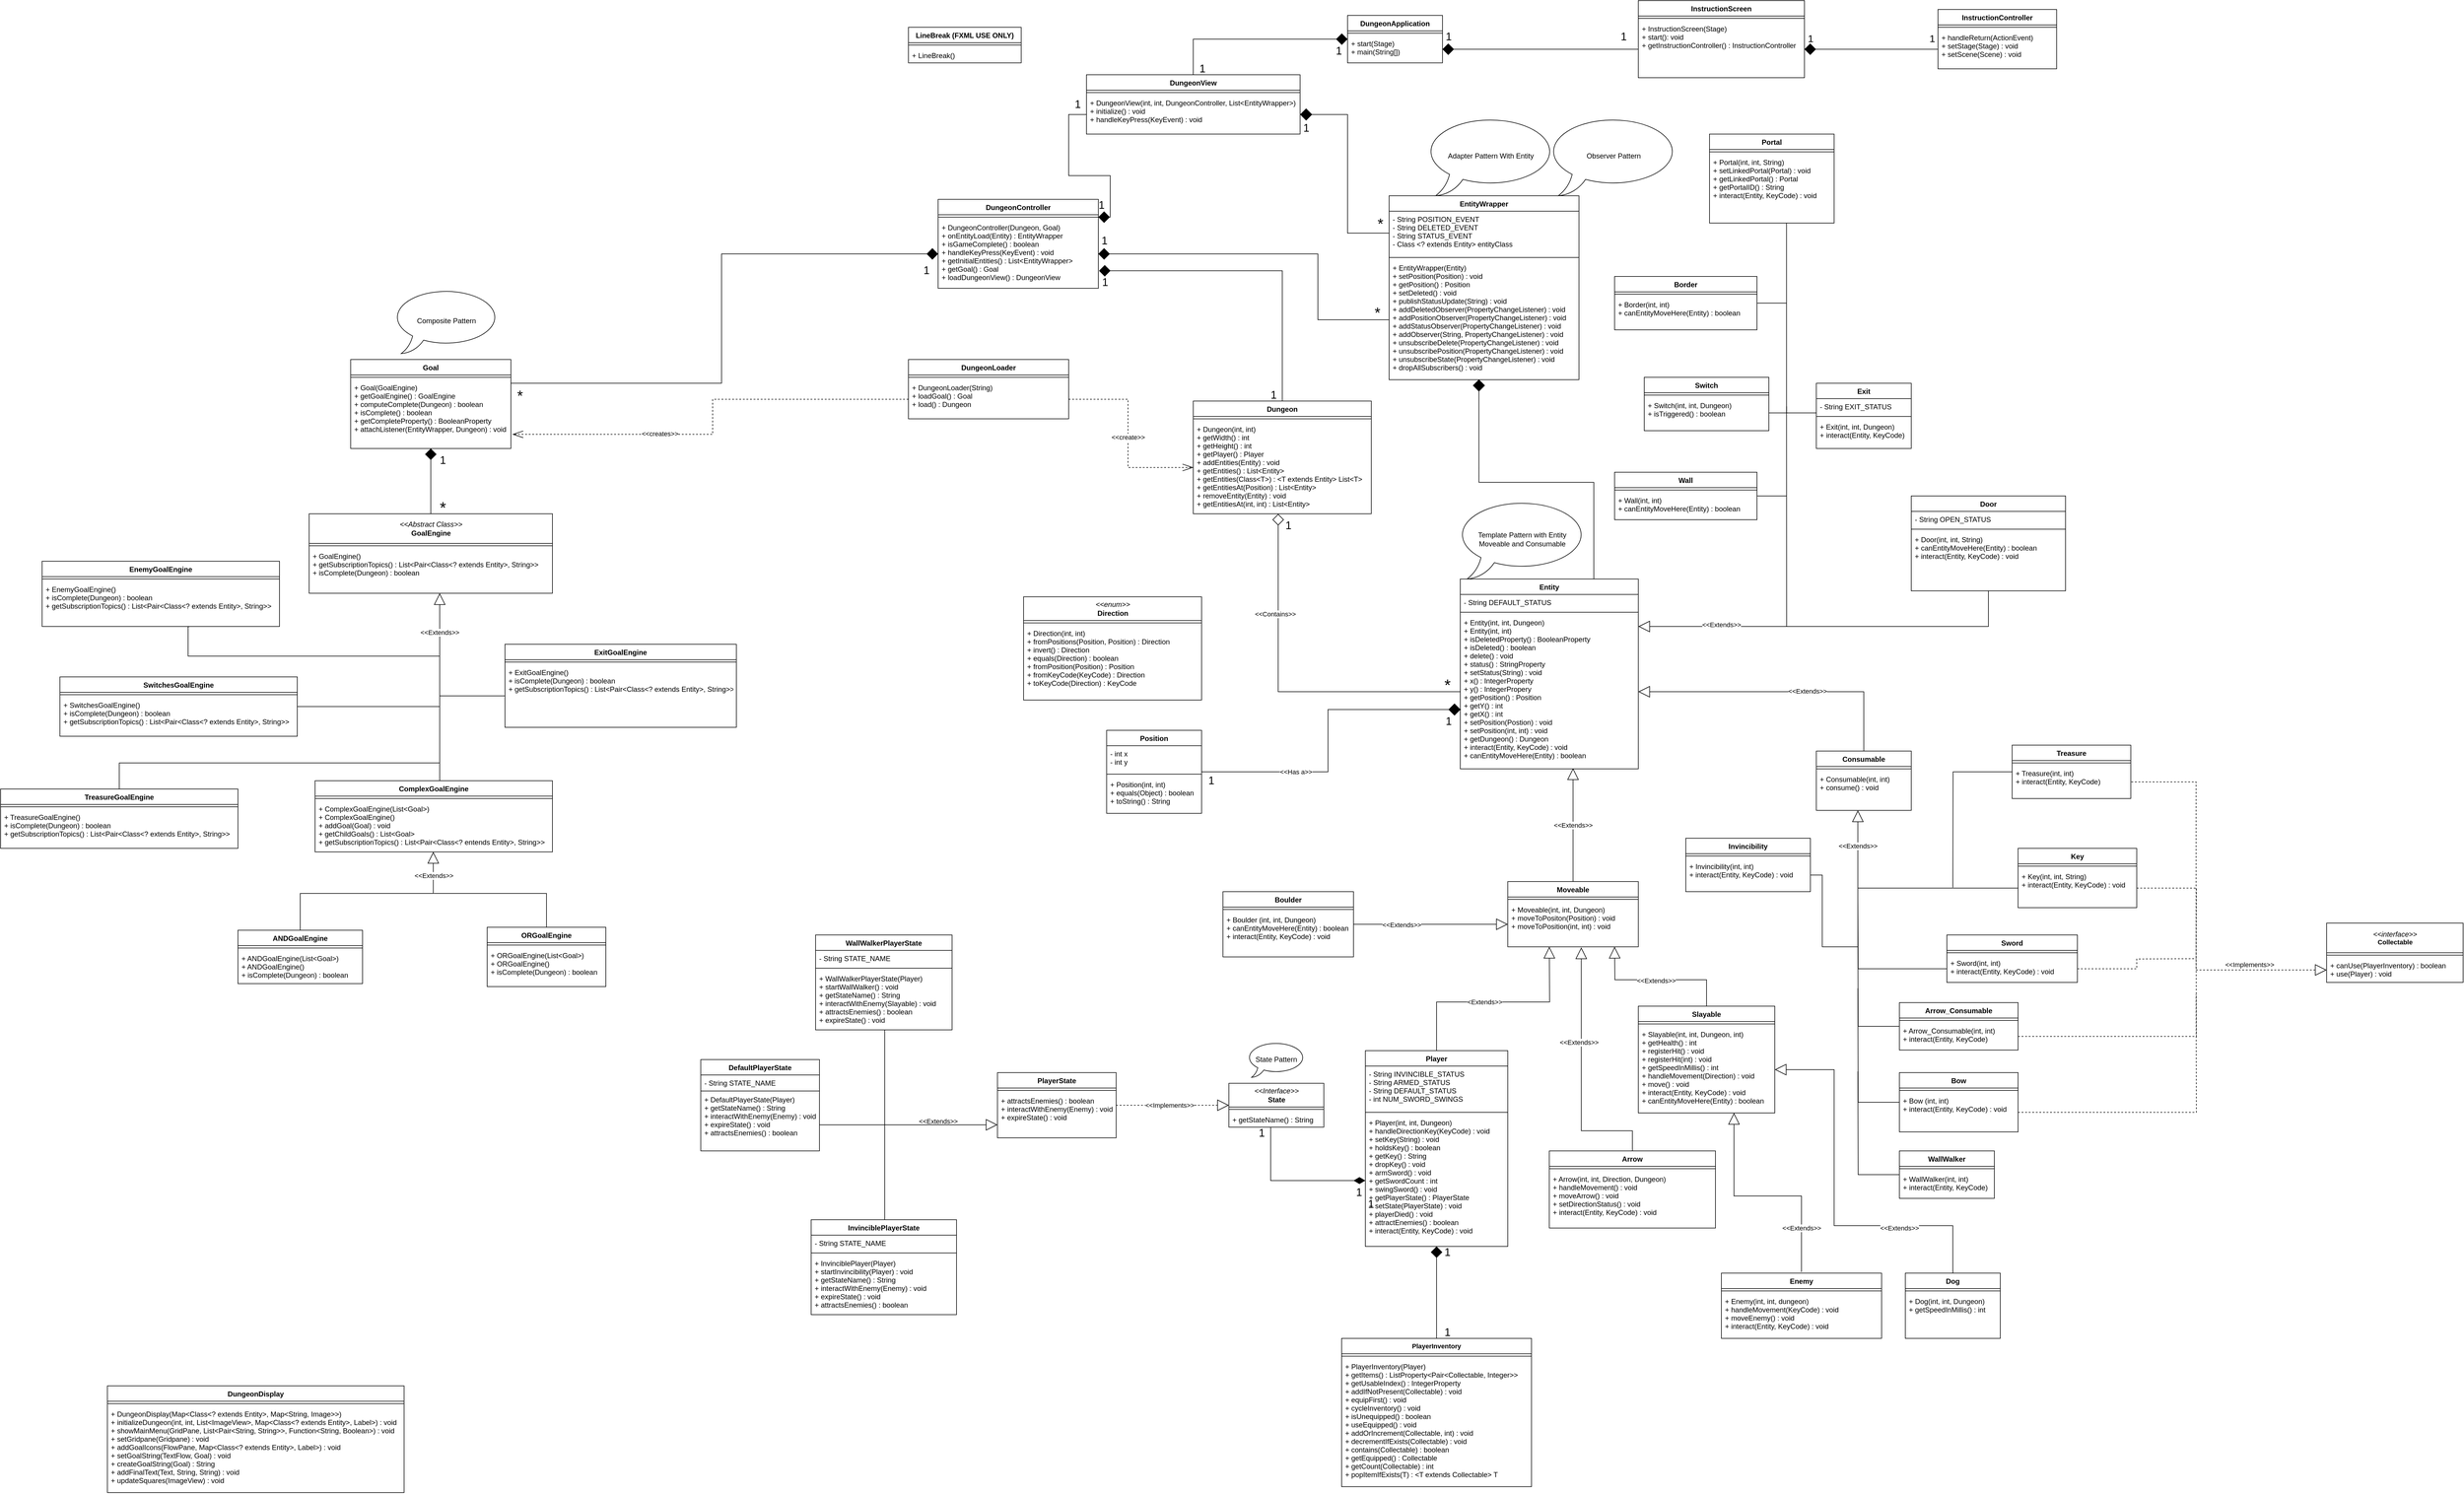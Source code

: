 <mxfile version="13.4.8" type="device"><diagram id="7VzgGKelNf8U2EnsqNXN" name="Page-1"><mxGraphModel dx="1390" dy="364" grid="1" gridSize="10" guides="1" tooltips="1" connect="1" arrows="1" fold="1" page="1" pageScale="1" pageWidth="827" pageHeight="1169" math="0" shadow="0"><root><mxCell id="0"/><mxCell id="1" parent="0"/><mxCell id="aM9Jt6fjU_p7ioCQJolm-163" style="edgeStyle=orthogonalEdgeStyle;rounded=0;orthogonalLoop=1;jettySize=auto;html=1;endArrow=block;endFill=0;endSize=17;" parent="1" source="aM9Jt6fjU_p7ioCQJolm-29" target="aM9Jt6fjU_p7ioCQJolm-64" edge="1"><mxGeometry relative="1" as="geometry"><Array as="points"><mxPoint x="2980" y="1080"/></Array></mxGeometry></mxCell><mxCell id="aM9Jt6fjU_p7ioCQJolm-164" value="&amp;lt;&amp;lt;Extends&amp;gt;&amp;gt;" style="edgeLabel;html=1;align=center;verticalAlign=middle;resizable=0;points=[];" parent="aM9Jt6fjU_p7ioCQJolm-163" vertex="1" connectable="0"><mxGeometry x="-0.045" y="1" relative="1" as="geometry"><mxPoint x="-200" y="-4" as="offset"/></mxGeometry></mxCell><mxCell id="aM9Jt6fjU_p7ioCQJolm-69" value="Exit" style="swimlane;fontStyle=1;align=center;verticalAlign=top;childLayout=stackLayout;horizontal=1;startSize=26;horizontalStack=0;resizeParent=1;resizeParentMax=0;resizeLast=0;collapsible=1;marginBottom=0;" parent="1" vertex="1"><mxGeometry x="2690" y="670" width="160" height="110" as="geometry"/></mxCell><mxCell id="aM9Jt6fjU_p7ioCQJolm-70" value="- String EXIT_STATUS" style="text;strokeColor=none;fillColor=none;align=left;verticalAlign=top;spacingLeft=4;spacingRight=4;overflow=hidden;rotatable=0;points=[[0,0.5],[1,0.5]];portConstraint=eastwest;" parent="aM9Jt6fjU_p7ioCQJolm-69" vertex="1"><mxGeometry y="26" width="160" height="26" as="geometry"/></mxCell><mxCell id="aM9Jt6fjU_p7ioCQJolm-71" value="" style="line;strokeWidth=1;fillColor=none;align=left;verticalAlign=middle;spacingTop=-1;spacingLeft=3;spacingRight=3;rotatable=0;labelPosition=right;points=[];portConstraint=eastwest;" parent="aM9Jt6fjU_p7ioCQJolm-69" vertex="1"><mxGeometry y="52" width="160" height="8" as="geometry"/></mxCell><mxCell id="aM9Jt6fjU_p7ioCQJolm-72" value="+ Exit(int, int, Dungeon)&#10;+ interact(Entity, KeyCode)" style="text;strokeColor=none;fillColor=none;align=left;verticalAlign=top;spacingLeft=4;spacingRight=4;overflow=hidden;rotatable=0;points=[[0,0.5],[1,0.5]];portConstraint=eastwest;" parent="aM9Jt6fjU_p7ioCQJolm-69" vertex="1"><mxGeometry y="60" width="160" height="50" as="geometry"/></mxCell><mxCell id="aM9Jt6fjU_p7ioCQJolm-173" style="edgeStyle=orthogonalEdgeStyle;rounded=0;orthogonalLoop=1;jettySize=auto;html=1;endArrow=none;endFill=0;endSize=17;" parent="1" source="aM9Jt6fjU_p7ioCQJolm-127" edge="1"><mxGeometry relative="1" as="geometry"><mxPoint x="2640" y="710.0" as="targetPoint"/><Array as="points"><mxPoint x="2640" y="720"/></Array></mxGeometry></mxCell><mxCell id="aM9Jt6fjU_p7ioCQJolm-209" style="edgeStyle=orthogonalEdgeStyle;rounded=0;orthogonalLoop=1;jettySize=auto;html=1;entryX=0.5;entryY=0;entryDx=0;entryDy=0;startArrow=diamond;startFill=1;startSize=17;endArrow=none;endFill=0;endSize=17;strokeWidth=1;" parent="1" source="aM9Jt6fjU_p7ioCQJolm-37" target="aM9Jt6fjU_p7ioCQJolm-49" edge="1"><mxGeometry relative="1" as="geometry"/></mxCell><mxCell id="aM9Jt6fjU_p7ioCQJolm-37" value="DungeonApplication" style="swimlane;fontStyle=1;align=center;verticalAlign=top;childLayout=stackLayout;horizontal=1;startSize=26;horizontalStack=0;resizeParent=1;resizeParentMax=0;resizeLast=0;collapsible=1;marginBottom=0;" parent="1" vertex="1"><mxGeometry x="1900" y="50" width="160" height="80" as="geometry"/></mxCell><mxCell id="aM9Jt6fjU_p7ioCQJolm-39" value="" style="line;strokeWidth=1;fillColor=none;align=left;verticalAlign=middle;spacingTop=-1;spacingLeft=3;spacingRight=3;rotatable=0;labelPosition=right;points=[];portConstraint=eastwest;" parent="aM9Jt6fjU_p7ioCQJolm-37" vertex="1"><mxGeometry y="26" width="160" height="8" as="geometry"/></mxCell><mxCell id="aM9Jt6fjU_p7ioCQJolm-40" value="+ start(Stage)&#10;+ main(String[])" style="text;strokeColor=none;fillColor=none;align=left;verticalAlign=top;spacingLeft=4;spacingRight=4;overflow=hidden;rotatable=0;points=[[0,0.5],[1,0.5]];portConstraint=eastwest;" parent="aM9Jt6fjU_p7ioCQJolm-37" vertex="1"><mxGeometry y="34" width="160" height="46" as="geometry"/></mxCell><mxCell id="RTr2X77hnnB2Zx4NjStj-13" style="edgeStyle=orthogonalEdgeStyle;rounded=0;orthogonalLoop=1;jettySize=auto;html=1;exitX=0.75;exitY=0;exitDx=0;exitDy=0;entryX=0.473;entryY=0.998;entryDx=0;entryDy=0;entryPerimeter=0;startArrow=none;startFill=0;startSize=17;endArrow=diamond;endFill=1;endSize=18;" parent="1" source="aM9Jt6fjU_p7ioCQJolm-61" target="aM9Jt6fjU_p7ioCQJolm-68" edge="1"><mxGeometry relative="1" as="geometry"/></mxCell><mxCell id="aM9Jt6fjU_p7ioCQJolm-61" value="Entity" style="swimlane;fontStyle=1;align=center;verticalAlign=top;childLayout=stackLayout;horizontal=1;startSize=26;horizontalStack=0;resizeParent=1;resizeParentMax=0;resizeLast=0;collapsible=1;marginBottom=0;" parent="1" vertex="1"><mxGeometry x="2090" y="1000" width="300" height="320" as="geometry"/></mxCell><mxCell id="aM9Jt6fjU_p7ioCQJolm-62" value="- String DEFAULT_STATUS" style="text;strokeColor=none;fillColor=none;align=left;verticalAlign=top;spacingLeft=4;spacingRight=4;overflow=hidden;rotatable=0;points=[[0,0.5],[1,0.5]];portConstraint=eastwest;" parent="aM9Jt6fjU_p7ioCQJolm-61" vertex="1"><mxGeometry y="26" width="300" height="26" as="geometry"/></mxCell><mxCell id="aM9Jt6fjU_p7ioCQJolm-63" value="" style="line;strokeWidth=1;fillColor=none;align=left;verticalAlign=middle;spacingTop=-1;spacingLeft=3;spacingRight=3;rotatable=0;labelPosition=right;points=[];portConstraint=eastwest;" parent="aM9Jt6fjU_p7ioCQJolm-61" vertex="1"><mxGeometry y="52" width="300" height="8" as="geometry"/></mxCell><mxCell id="aM9Jt6fjU_p7ioCQJolm-64" value="+ Entity(int, int, Dungeon)&#10;+ Entity(int, int)&#10;+ isDeletedProperty() : BooleanProperty&#10;+ isDeleted() : boolean&#10;+ delete() : void&#10;+ status() : StringProperty&#10;+ setStatus(String) : void&#10;+ x() : IntegerProperty&#10;+ y() : IntegerPropery&#10;+ getPosition() : Position&#10;+ getY() : int&#10;+ getX() : int&#10;+ setPosition(Postion) : void&#10;+ setPosition(int, int) : void&#10;+ getDungeon() : Dungeon&#10;+ interact(Entity, KeyCode) : void&#10;+ canEntityMoveHere(Entity) : boolean&#10;" style="text;strokeColor=none;fillColor=none;align=left;verticalAlign=top;spacingLeft=4;spacingRight=4;overflow=hidden;rotatable=0;points=[[0,0.5],[1,0.5]];portConstraint=eastwest;" parent="aM9Jt6fjU_p7ioCQJolm-61" vertex="1"><mxGeometry y="60" width="300" height="260" as="geometry"/></mxCell><mxCell id="aM9Jt6fjU_p7ioCQJolm-29" value="Door" style="swimlane;fontStyle=1;align=center;verticalAlign=top;childLayout=stackLayout;horizontal=1;startSize=26;horizontalStack=0;resizeParent=1;resizeParentMax=0;resizeLast=0;collapsible=1;marginBottom=0;" parent="1" vertex="1"><mxGeometry x="2850" y="860" width="260" height="160" as="geometry"/></mxCell><mxCell id="aM9Jt6fjU_p7ioCQJolm-30" value="- String OPEN_STATUS" style="text;strokeColor=none;fillColor=none;align=left;verticalAlign=top;spacingLeft=4;spacingRight=4;overflow=hidden;rotatable=0;points=[[0,0.5],[1,0.5]];portConstraint=eastwest;" parent="aM9Jt6fjU_p7ioCQJolm-29" vertex="1"><mxGeometry y="26" width="260" height="26" as="geometry"/></mxCell><mxCell id="aM9Jt6fjU_p7ioCQJolm-31" value="" style="line;strokeWidth=1;fillColor=none;align=left;verticalAlign=middle;spacingTop=-1;spacingLeft=3;spacingRight=3;rotatable=0;labelPosition=right;points=[];portConstraint=eastwest;" parent="aM9Jt6fjU_p7ioCQJolm-29" vertex="1"><mxGeometry y="52" width="260" height="8" as="geometry"/></mxCell><mxCell id="aM9Jt6fjU_p7ioCQJolm-32" value="+ Door(int, int, String)&#10;+ canEntityMoveHere(Entity) : boolean&#10;+ interact(Entity, KeyCode) : void" style="text;strokeColor=none;fillColor=none;align=left;verticalAlign=top;spacingLeft=4;spacingRight=4;overflow=hidden;rotatable=0;points=[[0,0.5],[1,0.5]];portConstraint=eastwest;" parent="aM9Jt6fjU_p7ioCQJolm-29" vertex="1"><mxGeometry y="60" width="260" height="100" as="geometry"/></mxCell><mxCell id="aM9Jt6fjU_p7ioCQJolm-49" value="DungeonView" style="swimlane;fontStyle=1;align=center;verticalAlign=top;childLayout=stackLayout;horizontal=1;startSize=26;horizontalStack=0;resizeParent=1;resizeParentMax=0;resizeLast=0;collapsible=1;marginBottom=0;" parent="1" vertex="1"><mxGeometry x="1460" y="150" width="360" height="100" as="geometry"/></mxCell><mxCell id="aM9Jt6fjU_p7ioCQJolm-51" value="" style="line;strokeWidth=1;fillColor=none;align=left;verticalAlign=middle;spacingTop=-1;spacingLeft=3;spacingRight=3;rotatable=0;labelPosition=right;points=[];portConstraint=eastwest;" parent="aM9Jt6fjU_p7ioCQJolm-49" vertex="1"><mxGeometry y="26" width="360" height="8" as="geometry"/></mxCell><mxCell id="aM9Jt6fjU_p7ioCQJolm-52" value="+ DungeonView(int, int, DungeonController, List&lt;EntityWrapper&gt;)&#10;+ initialize() : void&#10;+ handleKeyPress(KeyEvent) : void" style="text;strokeColor=none;fillColor=none;align=left;verticalAlign=top;spacingLeft=4;spacingRight=4;overflow=hidden;rotatable=0;points=[[0,0.5],[1,0.5]];portConstraint=eastwest;" parent="aM9Jt6fjU_p7ioCQJolm-49" vertex="1"><mxGeometry y="34" width="360" height="66" as="geometry"/></mxCell><mxCell id="92VnhCoZg7jMIzRvniah-26" value="InstructionScreen" style="swimlane;fontStyle=1;align=center;verticalAlign=top;childLayout=stackLayout;horizontal=1;startSize=26;horizontalStack=0;resizeParent=1;resizeParentMax=0;resizeLast=0;collapsible=1;marginBottom=0;" vertex="1" parent="1"><mxGeometry x="2390" y="25" width="280" height="130" as="geometry"/></mxCell><mxCell id="92VnhCoZg7jMIzRvniah-28" value="" style="line;strokeWidth=1;fillColor=none;align=left;verticalAlign=middle;spacingTop=-1;spacingLeft=3;spacingRight=3;rotatable=0;labelPosition=right;points=[];portConstraint=eastwest;" vertex="1" parent="92VnhCoZg7jMIzRvniah-26"><mxGeometry y="26" width="280" height="8" as="geometry"/></mxCell><mxCell id="92VnhCoZg7jMIzRvniah-29" value="+ InstructionScreen(Stage)&#10;+ start(): void&#10;+ getInstructionController() : InstructionController" style="text;strokeColor=none;fillColor=none;align=left;verticalAlign=top;spacingLeft=4;spacingRight=4;overflow=hidden;rotatable=0;points=[[0,0.5],[1,0.5]];portConstraint=eastwest;" vertex="1" parent="92VnhCoZg7jMIzRvniah-26"><mxGeometry y="34" width="280" height="96" as="geometry"/></mxCell><mxCell id="92VnhCoZg7jMIzRvniah-62" value="InstructionController" style="swimlane;fontStyle=1;align=center;verticalAlign=top;childLayout=stackLayout;horizontal=1;startSize=26;horizontalStack=0;resizeParent=1;resizeParentMax=0;resizeLast=0;collapsible=1;marginBottom=0;" vertex="1" parent="1"><mxGeometry x="2895" y="40" width="200" height="100" as="geometry"/></mxCell><mxCell id="92VnhCoZg7jMIzRvniah-63" value="" style="line;strokeWidth=1;fillColor=none;align=left;verticalAlign=middle;spacingTop=-1;spacingLeft=3;spacingRight=3;rotatable=0;labelPosition=right;points=[];portConstraint=eastwest;" vertex="1" parent="92VnhCoZg7jMIzRvniah-62"><mxGeometry y="26" width="200" height="8" as="geometry"/></mxCell><mxCell id="92VnhCoZg7jMIzRvniah-64" value="+ handleReturn(ActionEvent)&#10;+ setStage(Stage) : void&#10;+ setScene(Scene) : void" style="text;strokeColor=none;fillColor=none;align=left;verticalAlign=top;spacingLeft=4;spacingRight=4;overflow=hidden;rotatable=0;points=[[0,0.5],[1,0.5]];portConstraint=eastwest;" vertex="1" parent="92VnhCoZg7jMIzRvniah-62"><mxGeometry y="34" width="200" height="66" as="geometry"/></mxCell><mxCell id="92VnhCoZg7jMIzRvniah-30" value="LineBreak (FXML USE ONLY)" style="swimlane;fontStyle=1;align=center;verticalAlign=top;childLayout=stackLayout;horizontal=1;startSize=26;horizontalStack=0;resizeParent=1;resizeParentMax=0;resizeLast=0;collapsible=1;marginBottom=0;" vertex="1" parent="1"><mxGeometry x="1160" y="70" width="190" height="60" as="geometry"/></mxCell><mxCell id="92VnhCoZg7jMIzRvniah-32" value="" style="line;strokeWidth=1;fillColor=none;align=left;verticalAlign=middle;spacingTop=-1;spacingLeft=3;spacingRight=3;rotatable=0;labelPosition=right;points=[];portConstraint=eastwest;" vertex="1" parent="92VnhCoZg7jMIzRvniah-30"><mxGeometry y="26" width="190" height="8" as="geometry"/></mxCell><mxCell id="92VnhCoZg7jMIzRvniah-33" value="+ LineBreak()" style="text;strokeColor=none;fillColor=none;align=left;verticalAlign=top;spacingLeft=4;spacingRight=4;overflow=hidden;rotatable=0;points=[[0,0.5],[1,0.5]];portConstraint=eastwest;" vertex="1" parent="92VnhCoZg7jMIzRvniah-30"><mxGeometry y="34" width="190" height="26" as="geometry"/></mxCell><mxCell id="aM9Jt6fjU_p7ioCQJolm-177" style="edgeStyle=orthogonalEdgeStyle;rounded=0;orthogonalLoop=1;jettySize=auto;html=1;endArrow=none;endFill=0;endSize=17;" parent="1" source="aM9Jt6fjU_p7ioCQJolm-147" edge="1"><mxGeometry relative="1" as="geometry"><mxPoint x="2640" y="860" as="targetPoint"/></mxGeometry></mxCell><mxCell id="aM9Jt6fjU_p7ioCQJolm-157" style="edgeStyle=orthogonalEdgeStyle;rounded=0;orthogonalLoop=1;jettySize=auto;html=1;exitX=0.5;exitY=0;exitDx=0;exitDy=0;endArrow=block;endFill=0;endSize=17;" parent="1" source="aM9Jt6fjU_p7ioCQJolm-106" edge="1"><mxGeometry relative="1" as="geometry"><mxPoint x="2240" y="1620" as="targetPoint"/></mxGeometry></mxCell><mxCell id="aM9Jt6fjU_p7ioCQJolm-158" value="&amp;lt;Extends&amp;gt;&amp;gt;" style="edgeLabel;html=1;align=center;verticalAlign=middle;resizable=0;points=[];" parent="aM9Jt6fjU_p7ioCQJolm-157" vertex="1" connectable="0"><mxGeometry x="-0.161" y="2" relative="1" as="geometry"><mxPoint x="9.47" y="1.47" as="offset"/></mxGeometry></mxCell><mxCell id="aM9Jt6fjU_p7ioCQJolm-207" style="edgeStyle=orthogonalEdgeStyle;rounded=0;orthogonalLoop=1;jettySize=auto;html=1;entryX=0.5;entryY=0;entryDx=0;entryDy=0;startArrow=diamond;startFill=1;startSize=17;endArrow=none;endFill=0;endSize=17;strokeWidth=1;exitX=1.004;exitY=0.745;exitDx=0;exitDy=0;exitPerimeter=0;" parent="1" source="aM9Jt6fjU_p7ioCQJolm-44" target="aM9Jt6fjU_p7ioCQJolm-33" edge="1"><mxGeometry relative="1" as="geometry"><Array as="points"><mxPoint x="1790" y="480"/></Array></mxGeometry></mxCell><mxCell id="aM9Jt6fjU_p7ioCQJolm-41" value="DungeonController" style="swimlane;fontStyle=1;align=center;verticalAlign=top;childLayout=stackLayout;horizontal=1;startSize=26;horizontalStack=0;resizeParent=1;resizeParentMax=0;resizeLast=0;collapsible=1;marginBottom=0;" parent="1" vertex="1"><mxGeometry x="1210" y="360" width="270" height="150" as="geometry"/></mxCell><mxCell id="aM9Jt6fjU_p7ioCQJolm-43" value="" style="line;strokeWidth=1;fillColor=none;align=left;verticalAlign=middle;spacingTop=-1;spacingLeft=3;spacingRight=3;rotatable=0;labelPosition=right;points=[];portConstraint=eastwest;" parent="aM9Jt6fjU_p7ioCQJolm-41" vertex="1"><mxGeometry y="26" width="270" height="8" as="geometry"/></mxCell><mxCell id="aM9Jt6fjU_p7ioCQJolm-44" value="+ DungeonController(Dungeon, Goal)&#10;+ onEntityLoad(Entity) : EntityWrapper&#10;+ isGameComplete() : boolean&#10;+ handleKeyPress(KeyEvent) : void&#10;+ getInitialEntities() : List&lt;EntityWrapper&gt;&#10;+ getGoal() : Goal&#10;+ loadDungeonView() : DungeonView" style="text;strokeColor=none;fillColor=none;align=left;verticalAlign=top;spacingLeft=4;spacingRight=4;overflow=hidden;rotatable=0;points=[[0,0.5],[1,0.5]];portConstraint=eastwest;" parent="aM9Jt6fjU_p7ioCQJolm-41" vertex="1"><mxGeometry y="34" width="270" height="116" as="geometry"/></mxCell><mxCell id="aM9Jt6fjU_p7ioCQJolm-45" value="DungeonLoader" style="swimlane;fontStyle=1;align=center;verticalAlign=top;childLayout=stackLayout;horizontal=1;startSize=26;horizontalStack=0;resizeParent=1;resizeParentMax=0;resizeLast=0;collapsible=1;marginBottom=0;" parent="1" vertex="1"><mxGeometry x="1160" y="630" width="270" height="100" as="geometry"/></mxCell><mxCell id="aM9Jt6fjU_p7ioCQJolm-47" value="" style="line;strokeWidth=1;fillColor=none;align=left;verticalAlign=middle;spacingTop=-1;spacingLeft=3;spacingRight=3;rotatable=0;labelPosition=right;points=[];portConstraint=eastwest;" parent="aM9Jt6fjU_p7ioCQJolm-45" vertex="1"><mxGeometry y="26" width="270" height="8" as="geometry"/></mxCell><mxCell id="aM9Jt6fjU_p7ioCQJolm-48" value="+ DungeonLoader(String)&#10;+ loadGoal() : Goal&#10;+ load() : Dungeon" style="text;strokeColor=none;fillColor=none;align=left;verticalAlign=top;spacingLeft=4;spacingRight=4;overflow=hidden;rotatable=0;points=[[0,0.5],[1,0.5]];portConstraint=eastwest;" parent="aM9Jt6fjU_p7ioCQJolm-45" vertex="1"><mxGeometry y="34" width="270" height="66" as="geometry"/></mxCell><mxCell id="aM9Jt6fjU_p7ioCQJolm-5" value="Border" style="swimlane;fontStyle=1;align=center;verticalAlign=top;childLayout=stackLayout;horizontal=1;startSize=26;horizontalStack=0;resizeParent=1;resizeParentMax=0;resizeLast=0;collapsible=1;marginBottom=0;" parent="1" vertex="1"><mxGeometry x="2350" y="490" width="240" height="90" as="geometry"/></mxCell><mxCell id="aM9Jt6fjU_p7ioCQJolm-7" value="" style="line;strokeWidth=1;fillColor=none;align=left;verticalAlign=middle;spacingTop=-1;spacingLeft=3;spacingRight=3;rotatable=0;labelPosition=right;points=[];portConstraint=eastwest;" parent="aM9Jt6fjU_p7ioCQJolm-5" vertex="1"><mxGeometry y="26" width="240" height="8" as="geometry"/></mxCell><mxCell id="aM9Jt6fjU_p7ioCQJolm-8" value="+ Border(int, int)&#10;+ canEntityMoveHere(Entity) : boolean" style="text;strokeColor=none;fillColor=none;align=left;verticalAlign=top;spacingLeft=4;spacingRight=4;overflow=hidden;rotatable=0;points=[[0,0.5],[1,0.5]];portConstraint=eastwest;" parent="aM9Jt6fjU_p7ioCQJolm-5" vertex="1"><mxGeometry y="34" width="240" height="56" as="geometry"/></mxCell><mxCell id="aM9Jt6fjU_p7ioCQJolm-127" value="Switch" style="swimlane;fontStyle=1;align=center;verticalAlign=top;childLayout=stackLayout;horizontal=1;startSize=26;horizontalStack=0;resizeParent=1;resizeParentMax=0;resizeLast=0;collapsible=1;marginBottom=0;" parent="1" vertex="1"><mxGeometry x="2400" y="660" width="210" height="90" as="geometry"/></mxCell><mxCell id="aM9Jt6fjU_p7ioCQJolm-129" value="" style="line;strokeWidth=1;fillColor=none;align=left;verticalAlign=middle;spacingTop=-1;spacingLeft=3;spacingRight=3;rotatable=0;labelPosition=right;points=[];portConstraint=eastwest;" parent="aM9Jt6fjU_p7ioCQJolm-127" vertex="1"><mxGeometry y="26" width="210" height="8" as="geometry"/></mxCell><mxCell id="aM9Jt6fjU_p7ioCQJolm-130" value="+ Switch(int, int, Dungeon)&#10;+ isTriggered() : boolean" style="text;strokeColor=none;fillColor=none;align=left;verticalAlign=top;spacingLeft=4;spacingRight=4;overflow=hidden;rotatable=0;points=[[0,0.5],[1,0.5]];portConstraint=eastwest;" parent="aM9Jt6fjU_p7ioCQJolm-127" vertex="1"><mxGeometry y="34" width="210" height="56" as="geometry"/></mxCell><mxCell id="aM9Jt6fjU_p7ioCQJolm-147" value="Wall" style="swimlane;fontStyle=1;align=center;verticalAlign=top;childLayout=stackLayout;horizontal=1;startSize=26;horizontalStack=0;resizeParent=1;resizeParentMax=0;resizeLast=0;collapsible=1;marginBottom=0;" parent="1" vertex="1"><mxGeometry x="2350" y="820" width="240" height="80" as="geometry"/></mxCell><mxCell id="aM9Jt6fjU_p7ioCQJolm-149" value="" style="line;strokeWidth=1;fillColor=none;align=left;verticalAlign=middle;spacingTop=-1;spacingLeft=3;spacingRight=3;rotatable=0;labelPosition=right;points=[];portConstraint=eastwest;" parent="aM9Jt6fjU_p7ioCQJolm-147" vertex="1"><mxGeometry y="26" width="240" height="8" as="geometry"/></mxCell><mxCell id="aM9Jt6fjU_p7ioCQJolm-150" value="+ Wall(int, int)&#10;+ canEntityMoveHere(Entity) : boolean" style="text;strokeColor=none;fillColor=none;align=left;verticalAlign=top;spacingLeft=4;spacingRight=4;overflow=hidden;rotatable=0;points=[[0,0.5],[1,0.5]];portConstraint=eastwest;" parent="aM9Jt6fjU_p7ioCQJolm-147" vertex="1"><mxGeometry y="34" width="240" height="46" as="geometry"/></mxCell><mxCell id="aM9Jt6fjU_p7ioCQJolm-65" value="EntityWrapper" style="swimlane;fontStyle=1;align=center;verticalAlign=top;childLayout=stackLayout;horizontal=1;startSize=26;horizontalStack=0;resizeParent=1;resizeParentMax=0;resizeLast=0;collapsible=1;marginBottom=0;" parent="1" vertex="1"><mxGeometry x="1970" y="354" width="320" height="310" as="geometry"/></mxCell><mxCell id="aM9Jt6fjU_p7ioCQJolm-66" value="- String POSITION_EVENT&#10;- String DELETED_EVENT&#10;- String STATUS_EVENT&#10;- Class &lt;? extends Entity&gt; entityClass" style="text;strokeColor=none;fillColor=none;align=left;verticalAlign=top;spacingLeft=4;spacingRight=4;overflow=hidden;rotatable=0;points=[[0,0.5],[1,0.5]];portConstraint=eastwest;" parent="aM9Jt6fjU_p7ioCQJolm-65" vertex="1"><mxGeometry y="26" width="320" height="74" as="geometry"/></mxCell><mxCell id="aM9Jt6fjU_p7ioCQJolm-67" value="" style="line;strokeWidth=1;fillColor=none;align=left;verticalAlign=middle;spacingTop=-1;spacingLeft=3;spacingRight=3;rotatable=0;labelPosition=right;points=[];portConstraint=eastwest;" parent="aM9Jt6fjU_p7ioCQJolm-65" vertex="1"><mxGeometry y="100" width="320" height="8" as="geometry"/></mxCell><mxCell id="aM9Jt6fjU_p7ioCQJolm-68" value="+ EntityWrapper(Entity)&#10;+ setPosition(Position) : void&#10;+ getPosition() : Position&#10;+ setDeleted() : void&#10;+ publishStatusUpdate(String) : void&#10;+ addDeletedObserver(PropertyChangeListener) : void&#10;+ addPositionObserver(PropertyChangeListener) : void&#10;+ addStatusObserver(PropertyChangeListener) : void&#10;+ addObserver(String, PropertyChangeListener) : void&#10;+ unsubscribeDelete(PropertyChangeListener) : void&#10;+ unsubscribePosition(PropertyChangeListener) : void&#10;+ unsubscribeState(PropertyChangeListener) : void&#10;+ dropAllSubscribers() : void" style="text;strokeColor=none;fillColor=none;align=left;verticalAlign=top;spacingLeft=4;spacingRight=4;overflow=hidden;rotatable=0;points=[[0,0.5],[1,0.5]];portConstraint=eastwest;" parent="aM9Jt6fjU_p7ioCQJolm-65" vertex="1"><mxGeometry y="108" width="320" height="202" as="geometry"/></mxCell><mxCell id="aM9Jt6fjU_p7ioCQJolm-106" value="Player" style="swimlane;fontStyle=1;align=center;verticalAlign=top;childLayout=stackLayout;horizontal=1;startSize=26;horizontalStack=0;resizeParent=1;resizeParentMax=0;resizeLast=0;collapsible=1;marginBottom=0;" parent="1" vertex="1"><mxGeometry x="1930" y="1795" width="240" height="330" as="geometry"/></mxCell><mxCell id="aM9Jt6fjU_p7ioCQJolm-107" value="- String INVINCIBLE_STATUS&#10;- String ARMED_STATUS&#10;- String DEFAULT_STATUS&#10;- int NUM_SWORD_SWINGS" style="text;strokeColor=none;fillColor=none;align=left;verticalAlign=top;spacingLeft=4;spacingRight=4;overflow=hidden;rotatable=0;points=[[0,0.5],[1,0.5]];portConstraint=eastwest;" parent="aM9Jt6fjU_p7ioCQJolm-106" vertex="1"><mxGeometry y="26" width="240" height="74" as="geometry"/></mxCell><mxCell id="aM9Jt6fjU_p7ioCQJolm-108" value="" style="line;strokeWidth=1;fillColor=none;align=left;verticalAlign=middle;spacingTop=-1;spacingLeft=3;spacingRight=3;rotatable=0;labelPosition=right;points=[];portConstraint=eastwest;" parent="aM9Jt6fjU_p7ioCQJolm-106" vertex="1"><mxGeometry y="100" width="240" height="8" as="geometry"/></mxCell><mxCell id="aM9Jt6fjU_p7ioCQJolm-109" value="+ Player(int, int, Dungeon)&#10;+ handleDirectionKey(KeyCode) : void&#10;+ setKey(String) : void&#10;+ holdsKey() : boolean&#10;+ getKey() : String&#10;+ dropKey() : void&#10;+ armSword() : void&#10;+ getSwordCount : int&#10;+ swingSword() : void&#10;+ getPlayerState() : PlayerState&#10;+ setState(PlayerState) : void&#10;+ playerDied() : void&#10;+ attractEnemies() : boolean&#10;+ interact(Entity, KeyCode) : void" style="text;strokeColor=none;fillColor=none;align=left;verticalAlign=top;spacingLeft=4;spacingRight=4;overflow=hidden;rotatable=0;points=[[0,0.5],[1,0.5]];portConstraint=eastwest;" parent="aM9Jt6fjU_p7ioCQJolm-106" vertex="1"><mxGeometry y="108" width="240" height="222" as="geometry"/></mxCell><mxCell id="aM9Jt6fjU_p7ioCQJolm-159" style="edgeStyle=orthogonalEdgeStyle;rounded=0;orthogonalLoop=1;jettySize=auto;html=1;exitX=0.5;exitY=0;exitDx=0;exitDy=0;endArrow=block;endFill=0;endSize=17;entryX=0.701;entryY=1.013;entryDx=0;entryDy=0;entryPerimeter=0;" parent="1" edge="1"><mxGeometry relative="1" as="geometry"><mxPoint x="2551.23" y="1899.998" as="targetPoint"/><mxPoint x="2665" y="2168.1" as="sourcePoint"/><Array as="points"><mxPoint x="2665" y="2040"/><mxPoint x="2551" y="2040"/></Array></mxGeometry></mxCell><mxCell id="aM9Jt6fjU_p7ioCQJolm-160" value="&amp;lt;&amp;lt;Extends&amp;gt;&amp;gt;" style="edgeLabel;html=1;align=center;verticalAlign=middle;resizable=0;points=[];" parent="aM9Jt6fjU_p7ioCQJolm-159" vertex="1" connectable="0"><mxGeometry x="-0.196" y="1" relative="1" as="geometry"><mxPoint x="25.23" y="53" as="offset"/></mxGeometry></mxCell><mxCell id="aM9Jt6fjU_p7ioCQJolm-161" style="edgeStyle=orthogonalEdgeStyle;rounded=0;orthogonalLoop=1;jettySize=auto;html=1;entryX=0;entryY=0.5;entryDx=0;entryDy=0;endArrow=block;endFill=0;endSize=17;" parent="1" source="aM9Jt6fjU_p7ioCQJolm-9" target="aM9Jt6fjU_p7ioCQJolm-101" edge="1"><mxGeometry relative="1" as="geometry"/></mxCell><mxCell id="aM9Jt6fjU_p7ioCQJolm-162" value="&amp;lt;&amp;lt;Extends&amp;gt;&amp;gt;" style="edgeLabel;html=1;align=center;verticalAlign=middle;resizable=0;points=[];" parent="aM9Jt6fjU_p7ioCQJolm-161" vertex="1" connectable="0"><mxGeometry x="-0.377" y="-1" relative="1" as="geometry"><mxPoint as="offset"/></mxGeometry></mxCell><mxCell id="aM9Jt6fjU_p7ioCQJolm-9" value="Boulder" style="swimlane;fontStyle=1;align=center;verticalAlign=top;childLayout=stackLayout;horizontal=1;startSize=26;horizontalStack=0;resizeParent=1;resizeParentMax=0;resizeLast=0;collapsible=1;marginBottom=0;" parent="1" vertex="1"><mxGeometry x="1690" y="1527" width="220" height="110" as="geometry"/></mxCell><mxCell id="aM9Jt6fjU_p7ioCQJolm-11" value="" style="line;strokeWidth=1;fillColor=none;align=left;verticalAlign=middle;spacingTop=-1;spacingLeft=3;spacingRight=3;rotatable=0;labelPosition=right;points=[];portConstraint=eastwest;" parent="aM9Jt6fjU_p7ioCQJolm-9" vertex="1"><mxGeometry y="26" width="220" height="8" as="geometry"/></mxCell><mxCell id="aM9Jt6fjU_p7ioCQJolm-12" value="+ Boulder (int, int, Dungeon)&#10;+ canEntityMoveHere(Entity) : boolean&#10;+ interact(Entity, KeyCode) : void" style="text;strokeColor=none;fillColor=none;align=left;verticalAlign=top;spacingLeft=4;spacingRight=4;overflow=hidden;rotatable=0;points=[[0,0.5],[1,0.5]];portConstraint=eastwest;" parent="aM9Jt6fjU_p7ioCQJolm-9" vertex="1"><mxGeometry y="34" width="220" height="76" as="geometry"/></mxCell><mxCell id="aM9Jt6fjU_p7ioCQJolm-167" style="edgeStyle=orthogonalEdgeStyle;rounded=0;orthogonalLoop=1;jettySize=auto;html=1;endArrow=none;endFill=0;endSize=17;exitX=1;exitY=0.5;exitDx=0;exitDy=0;" parent="1" source="aM9Jt6fjU_p7ioCQJolm-89" edge="1"><mxGeometry relative="1" as="geometry"><mxPoint x="2760" y="1440" as="targetPoint"/><Array as="points"><mxPoint x="2700" y="1499"/><mxPoint x="2700" y="1620"/><mxPoint x="2760" y="1620"/></Array></mxGeometry></mxCell><mxCell id="aM9Jt6fjU_p7ioCQJolm-17" value="Consumable" style="swimlane;fontStyle=1;align=center;verticalAlign=top;childLayout=stackLayout;horizontal=1;startSize=26;horizontalStack=0;resizeParent=1;resizeParentMax=0;resizeLast=0;collapsible=1;marginBottom=0;" parent="1" vertex="1"><mxGeometry x="2690" y="1290" width="160" height="100" as="geometry"/></mxCell><mxCell id="aM9Jt6fjU_p7ioCQJolm-19" value="" style="line;strokeWidth=1;fillColor=none;align=left;verticalAlign=middle;spacingTop=-1;spacingLeft=3;spacingRight=3;rotatable=0;labelPosition=right;points=[];portConstraint=eastwest;" parent="aM9Jt6fjU_p7ioCQJolm-17" vertex="1"><mxGeometry y="26" width="160" height="8" as="geometry"/></mxCell><mxCell id="aM9Jt6fjU_p7ioCQJolm-20" value="+ Consumable(int, int)&#10;+ consume() : void" style="text;strokeColor=none;fillColor=none;align=left;verticalAlign=top;spacingLeft=4;spacingRight=4;overflow=hidden;rotatable=0;points=[[0,0.5],[1,0.5]];portConstraint=eastwest;" parent="aM9Jt6fjU_p7ioCQJolm-17" vertex="1"><mxGeometry y="34" width="160" height="66" as="geometry"/></mxCell><mxCell id="aM9Jt6fjU_p7ioCQJolm-176" style="edgeStyle=orthogonalEdgeStyle;rounded=0;orthogonalLoop=1;jettySize=auto;html=1;endArrow=none;endFill=0;endSize=17;" parent="1" source="aM9Jt6fjU_p7ioCQJolm-139" edge="1"><mxGeometry relative="1" as="geometry"><mxPoint x="2920" y="1520" as="targetPoint"/></mxGeometry></mxCell><mxCell id="aM9Jt6fjU_p7ioCQJolm-139" value="Treasure" style="swimlane;fontStyle=1;align=center;verticalAlign=top;childLayout=stackLayout;horizontal=1;startSize=26;horizontalStack=0;resizeParent=1;resizeParentMax=0;resizeLast=0;collapsible=1;marginBottom=0;" parent="1" vertex="1"><mxGeometry x="3020" y="1280" width="200" height="90" as="geometry"/></mxCell><mxCell id="aM9Jt6fjU_p7ioCQJolm-141" value="" style="line;strokeWidth=1;fillColor=none;align=left;verticalAlign=middle;spacingTop=-1;spacingLeft=3;spacingRight=3;rotatable=0;labelPosition=right;points=[];portConstraint=eastwest;" parent="aM9Jt6fjU_p7ioCQJolm-139" vertex="1"><mxGeometry y="26" width="200" height="8" as="geometry"/></mxCell><mxCell id="aM9Jt6fjU_p7ioCQJolm-142" value="+ Treasure(int, int)&#10;+ interact(Entity, KeyCode)" style="text;strokeColor=none;fillColor=none;align=left;verticalAlign=top;spacingLeft=4;spacingRight=4;overflow=hidden;rotatable=0;points=[[0,0.5],[1,0.5]];portConstraint=eastwest;" parent="aM9Jt6fjU_p7ioCQJolm-139" vertex="1"><mxGeometry y="34" width="200" height="56" as="geometry"/></mxCell><mxCell id="aM9Jt6fjU_p7ioCQJolm-154" style="edgeStyle=orthogonalEdgeStyle;rounded=0;orthogonalLoop=1;jettySize=auto;html=1;exitX=0.5;exitY=0;exitDx=0;exitDy=0;endArrow=block;endFill=0;endSize=17;" parent="1" source="aM9Jt6fjU_p7ioCQJolm-17" target="aM9Jt6fjU_p7ioCQJolm-64" edge="1"><mxGeometry relative="1" as="geometry"><Array as="points"><mxPoint x="2770" y="1190"/></Array></mxGeometry></mxCell><mxCell id="aM9Jt6fjU_p7ioCQJolm-156" value="&amp;lt;&amp;lt;Extends&amp;gt;&amp;gt;" style="edgeLabel;html=1;align=center;verticalAlign=middle;resizable=0;points=[];" parent="aM9Jt6fjU_p7ioCQJolm-154" vertex="1" connectable="0"><mxGeometry x="-0.188" y="-1" relative="1" as="geometry"><mxPoint as="offset"/></mxGeometry></mxCell><mxCell id="aM9Jt6fjU_p7ioCQJolm-153" value="&amp;lt;&amp;lt;Extends&amp;gt;&amp;gt;" style="edgeStyle=orthogonalEdgeStyle;rounded=0;orthogonalLoop=1;jettySize=auto;html=1;exitX=0.5;exitY=0;exitDx=0;exitDy=0;endArrow=block;endFill=0;endSize=17;" parent="1" source="aM9Jt6fjU_p7ioCQJolm-98" edge="1"><mxGeometry relative="1" as="geometry"><mxPoint x="2280" y="1319" as="targetPoint"/></mxGeometry></mxCell><mxCell id="aM9Jt6fjU_p7ioCQJolm-98" value="Moveable" style="swimlane;fontStyle=1;align=center;verticalAlign=top;childLayout=stackLayout;horizontal=1;startSize=26;horizontalStack=0;resizeParent=1;resizeParentMax=0;resizeLast=0;collapsible=1;marginBottom=0;" parent="1" vertex="1"><mxGeometry x="2170" y="1510" width="220" height="110" as="geometry"/></mxCell><mxCell id="aM9Jt6fjU_p7ioCQJolm-100" value="" style="line;strokeWidth=1;fillColor=none;align=left;verticalAlign=middle;spacingTop=-1;spacingLeft=3;spacingRight=3;rotatable=0;labelPosition=right;points=[];portConstraint=eastwest;" parent="aM9Jt6fjU_p7ioCQJolm-98" vertex="1"><mxGeometry y="26" width="220" height="8" as="geometry"/></mxCell><mxCell id="aM9Jt6fjU_p7ioCQJolm-101" value="+ Moveable(int, int, Dungeon)&#10;+ moveToPositon(Position) : void&#10;+ moveToPosition(int, int) : void" style="text;strokeColor=none;fillColor=none;align=left;verticalAlign=top;spacingLeft=4;spacingRight=4;overflow=hidden;rotatable=0;points=[[0,0.5],[1,0.5]];portConstraint=eastwest;" parent="aM9Jt6fjU_p7ioCQJolm-98" vertex="1"><mxGeometry y="34" width="220" height="76" as="geometry"/></mxCell><mxCell id="aM9Jt6fjU_p7ioCQJolm-169" style="edgeStyle=orthogonalEdgeStyle;rounded=0;orthogonalLoop=1;jettySize=auto;html=1;endArrow=block;endFill=0;endSize=17;exitX=0;exitY=0.5;exitDx=0;exitDy=0;" parent="1" source="aM9Jt6fjU_p7ioCQJolm-97" edge="1"><mxGeometry relative="1" as="geometry"><mxPoint x="2760" y="1390" as="targetPoint"/><Array as="points"><mxPoint x="3030" y="1521"/><mxPoint x="2760" y="1521"/></Array><mxPoint x="2970" y="1540" as="sourcePoint"/></mxGeometry></mxCell><mxCell id="aM9Jt6fjU_p7ioCQJolm-174" value="&amp;lt;&amp;lt;Extends&amp;gt;&amp;gt;" style="edgeLabel;html=1;align=center;verticalAlign=middle;resizable=0;points=[];" parent="aM9Jt6fjU_p7ioCQJolm-169" vertex="1" connectable="0"><mxGeometry x="0.397" y="-45" relative="1" as="geometry"><mxPoint x="-45" y="-61" as="offset"/></mxGeometry></mxCell><mxCell id="aM9Jt6fjU_p7ioCQJolm-171" style="edgeStyle=orthogonalEdgeStyle;rounded=0;orthogonalLoop=1;jettySize=auto;html=1;endArrow=none;endFill=0;endSize=17;exitX=0.618;exitY=0.997;exitDx=0;exitDy=0;exitPerimeter=0;" parent="1" source="aM9Jt6fjU_p7ioCQJolm-118" edge="1"><mxGeometry relative="1" as="geometry"><mxPoint x="2640" y="1080" as="targetPoint"/><Array as="points"/></mxGeometry></mxCell><mxCell id="aM9Jt6fjU_p7ioCQJolm-172" style="edgeStyle=orthogonalEdgeStyle;rounded=0;orthogonalLoop=1;jettySize=auto;html=1;exitX=0;exitY=0.5;exitDx=0;exitDy=0;endArrow=none;endFill=0;endSize=17;" parent="1" source="aM9Jt6fjU_p7ioCQJolm-70" edge="1"><mxGeometry relative="1" as="geometry"><mxPoint x="2640" y="709.0" as="targetPoint"/><Array as="points"><mxPoint x="2690" y="720"/><mxPoint x="2640" y="720"/></Array></mxGeometry></mxCell><mxCell id="aM9Jt6fjU_p7ioCQJolm-175" style="edgeStyle=orthogonalEdgeStyle;rounded=0;orthogonalLoop=1;jettySize=auto;html=1;endArrow=none;endFill=0;endSize=17;" parent="1" source="aM9Jt6fjU_p7ioCQJolm-138" edge="1"><mxGeometry relative="1" as="geometry"><mxPoint x="2760" y="1537" as="targetPoint"/></mxGeometry></mxCell><mxCell id="aM9Jt6fjU_p7ioCQJolm-179" style="edgeStyle=orthogonalEdgeStyle;rounded=0;orthogonalLoop=1;jettySize=auto;html=1;endArrow=diamondThin;endFill=1;endSize=17;exitX=0.44;exitY=1;exitDx=0;exitDy=0;exitPerimeter=0;" parent="1" source="aM9Jt6fjU_p7ioCQJolm-126" target="aM9Jt6fjU_p7ioCQJolm-109" edge="1"><mxGeometry relative="1" as="geometry"><mxPoint x="1620" y="1950" as="sourcePoint"/><Array as="points"><mxPoint x="1770" y="2014"/></Array></mxGeometry></mxCell><mxCell id="aM9Jt6fjU_p7ioCQJolm-183" style="edgeStyle=orthogonalEdgeStyle;rounded=0;orthogonalLoop=1;jettySize=auto;html=1;entryX=0;entryY=0.5;entryDx=0;entryDy=0;endArrow=block;endFill=0;endSize=17;dashed=1;" parent="1" source="aM9Jt6fjU_p7ioCQJolm-111" target="aM9Jt6fjU_p7ioCQJolm-123" edge="1"><mxGeometry relative="1" as="geometry"/></mxCell><mxCell id="aM9Jt6fjU_p7ioCQJolm-184" value="&amp;lt;&amp;lt;Extends&amp;gt;&amp;gt;" style="edgeLabel;html=1;align=center;verticalAlign=middle;resizable=0;points=[];fontSize=11;" parent="aM9Jt6fjU_p7ioCQJolm-183" vertex="1" connectable="0"><mxGeometry x="-0.71" y="-2" relative="1" as="geometry"><mxPoint x="-327.43" y="25" as="offset"/></mxGeometry></mxCell><mxCell id="aM9Jt6fjU_p7ioCQJolm-185" style="edgeStyle=orthogonalEdgeStyle;rounded=0;orthogonalLoop=1;jettySize=auto;html=1;endArrow=block;endFill=0;endSize=17;exitX=0.5;exitY=0;exitDx=0;exitDy=0;" parent="1" source="aM9Jt6fjU_p7ioCQJolm-90" target="aM9Jt6fjU_p7ioCQJolm-114" edge="1"><mxGeometry relative="1" as="geometry"><mxPoint x="1150" y="1920" as="targetPoint"/><Array as="points"><mxPoint x="1120" y="2080"/><mxPoint x="1120" y="1920"/></Array></mxGeometry></mxCell><mxCell id="aM9Jt6fjU_p7ioCQJolm-186" value="&amp;lt;&amp;lt;Implements&amp;gt;&amp;gt;" style="edgeLabel;html=1;align=center;verticalAlign=middle;resizable=0;points=[];" parent="aM9Jt6fjU_p7ioCQJolm-185" vertex="1" connectable="0"><mxGeometry x="0.564" y="-2" relative="1" as="geometry"><mxPoint x="366.67" y="-35" as="offset"/></mxGeometry></mxCell><mxCell id="aM9Jt6fjU_p7ioCQJolm-123" value="" style="swimlane;fontStyle=1;align=center;verticalAlign=top;childLayout=stackLayout;horizontal=1;startSize=0;horizontalStack=0;resizeParent=1;resizeParentMax=0;resizeLast=0;collapsible=1;marginBottom=0;" parent="1" vertex="1"><mxGeometry x="1700" y="1850" width="160" height="74" as="geometry"/></mxCell><mxCell id="aM9Jt6fjU_p7ioCQJolm-178" value="&lt;i&gt;&amp;lt;&amp;lt;Interface&amp;gt;&amp;gt;&lt;br&gt;&lt;/i&gt;&lt;b&gt;State&lt;/b&gt;" style="html=1;" parent="aM9Jt6fjU_p7ioCQJolm-123" vertex="1"><mxGeometry width="160" height="40" as="geometry"/></mxCell><mxCell id="aM9Jt6fjU_p7ioCQJolm-125" value="" style="line;strokeWidth=1;fillColor=none;align=left;verticalAlign=middle;spacingTop=-1;spacingLeft=3;spacingRight=3;rotatable=0;labelPosition=right;points=[];portConstraint=eastwest;" parent="aM9Jt6fjU_p7ioCQJolm-123" vertex="1"><mxGeometry y="40" width="160" height="8" as="geometry"/></mxCell><mxCell id="aM9Jt6fjU_p7ioCQJolm-126" value="+ getStateName() : String" style="text;strokeColor=none;fillColor=none;align=left;verticalAlign=top;spacingLeft=4;spacingRight=4;overflow=hidden;rotatable=0;points=[[0,0.5],[1,0.5]];portConstraint=eastwest;" parent="aM9Jt6fjU_p7ioCQJolm-123" vertex="1"><mxGeometry y="48" width="160" height="26" as="geometry"/></mxCell><mxCell id="aM9Jt6fjU_p7ioCQJolm-192" style="edgeStyle=orthogonalEdgeStyle;rounded=0;orthogonalLoop=1;jettySize=auto;html=1;exitX=1;exitY=0.5;exitDx=0;exitDy=0;endArrow=none;endFill=0;endSize=17;" parent="1" source="aM9Jt6fjU_p7ioCQJolm-191" edge="1"><mxGeometry relative="1" as="geometry"><mxPoint x="1120" y="1920" as="targetPoint"/><Array as="points"><mxPoint x="1010" y="1920"/></Array></mxGeometry></mxCell><mxCell id="aM9Jt6fjU_p7ioCQJolm-33" value="Dungeon" style="swimlane;fontStyle=1;align=center;verticalAlign=top;childLayout=stackLayout;horizontal=1;startSize=26;horizontalStack=0;resizeParent=1;resizeParentMax=0;resizeLast=0;collapsible=1;marginBottom=0;" parent="1" vertex="1"><mxGeometry x="1640" y="700" width="300" height="190" as="geometry"/></mxCell><mxCell id="aM9Jt6fjU_p7ioCQJolm-35" value="" style="line;strokeWidth=1;fillColor=none;align=left;verticalAlign=middle;spacingTop=-1;spacingLeft=3;spacingRight=3;rotatable=0;labelPosition=right;points=[];portConstraint=eastwest;" parent="aM9Jt6fjU_p7ioCQJolm-33" vertex="1"><mxGeometry y="26" width="300" height="8" as="geometry"/></mxCell><mxCell id="aM9Jt6fjU_p7ioCQJolm-36" value="+ Dungeon(int, int)&#10;+ getWidth() : int&#10;+ getHeight() : int&#10;+ getPlayer() : Player&#10;+ addEntities(Entity) : void&#10;+ getEntities() : List&lt;Entity&gt;&#10;+ getEntities(Class&lt;T&gt;) : &lt;T extends Entity&gt; List&lt;T&gt;&#10;+ getEntitiesAt(Position) : List&lt;Entity&gt;&#10;+ removeEntity(Entity) : void&#10;+ getEntitiesAt(int, int) : List&lt;Entity&gt; " style="text;strokeColor=none;fillColor=none;align=left;verticalAlign=top;spacingLeft=4;spacingRight=4;overflow=hidden;rotatable=0;points=[[0,0.5],[1,0.5]];portConstraint=eastwest;" parent="aM9Jt6fjU_p7ioCQJolm-33" vertex="1"><mxGeometry y="34" width="300" height="156" as="geometry"/></mxCell><mxCell id="aM9Jt6fjU_p7ioCQJolm-90" value="InvinciblePlayerState" style="swimlane;fontStyle=1;align=center;verticalAlign=top;childLayout=stackLayout;horizontal=1;startSize=26;horizontalStack=0;resizeParent=1;resizeParentMax=0;resizeLast=0;collapsible=1;marginBottom=0;" parent="1" vertex="1"><mxGeometry x="996" y="2080" width="245" height="160" as="geometry"/></mxCell><mxCell id="aM9Jt6fjU_p7ioCQJolm-91" value="- String STATE_NAME" style="text;strokeColor=none;fillColor=none;align=left;verticalAlign=top;spacingLeft=4;spacingRight=4;overflow=hidden;rotatable=0;points=[[0,0.5],[1,0.5]];portConstraint=eastwest;" parent="aM9Jt6fjU_p7ioCQJolm-90" vertex="1"><mxGeometry y="26" width="245" height="26" as="geometry"/></mxCell><mxCell id="aM9Jt6fjU_p7ioCQJolm-92" value="" style="line;strokeWidth=1;fillColor=none;align=left;verticalAlign=middle;spacingTop=-1;spacingLeft=3;spacingRight=3;rotatable=0;labelPosition=right;points=[];portConstraint=eastwest;" parent="aM9Jt6fjU_p7ioCQJolm-90" vertex="1"><mxGeometry y="52" width="245" height="8" as="geometry"/></mxCell><mxCell id="aM9Jt6fjU_p7ioCQJolm-93" value="+ InvinciblePlayer(Player)&#10;+ startInvincibility(Player) : void&#10;+ getStateName() : String&#10;+ interactWithEnemy(Enemy) : void&#10;+ expireState() : void&#10;+ attractsEnemies() : boolean" style="text;strokeColor=none;fillColor=none;align=left;verticalAlign=top;spacingLeft=4;spacingRight=4;overflow=hidden;rotatable=0;points=[[0,0.5],[1,0.5]];portConstraint=eastwest;" parent="aM9Jt6fjU_p7ioCQJolm-90" vertex="1"><mxGeometry y="60" width="245" height="100" as="geometry"/></mxCell><mxCell id="aM9Jt6fjU_p7ioCQJolm-188" value="DefaultPlayerState" style="swimlane;fontStyle=1;align=center;verticalAlign=top;childLayout=stackLayout;horizontal=1;startSize=26;horizontalStack=0;resizeParent=1;resizeParentMax=0;resizeLast=0;collapsible=1;marginBottom=0;" parent="1" vertex="1"><mxGeometry x="810" y="1810" width="200" height="154" as="geometry"/></mxCell><mxCell id="aM9Jt6fjU_p7ioCQJolm-189" value="- String STATE_NAME" style="text;strokeColor=none;fillColor=none;align=left;verticalAlign=top;spacingLeft=4;spacingRight=4;overflow=hidden;rotatable=0;points=[[0,0.5],[1,0.5]];portConstraint=eastwest;" parent="aM9Jt6fjU_p7ioCQJolm-188" vertex="1"><mxGeometry y="26" width="200" height="26" as="geometry"/></mxCell><mxCell id="aM9Jt6fjU_p7ioCQJolm-190" value="" style="line;strokeWidth=1;fillColor=none;align=left;verticalAlign=middle;spacingTop=-1;spacingLeft=3;spacingRight=3;rotatable=0;labelPosition=right;points=[];portConstraint=eastwest;" parent="aM9Jt6fjU_p7ioCQJolm-188" vertex="1"><mxGeometry y="52" width="200" height="2" as="geometry"/></mxCell><mxCell id="aM9Jt6fjU_p7ioCQJolm-191" value="+ DefaultPlayerState(Player)&#10;+ getStateName() : String&#10;+ interactWithEnemy(Enemy) : void&#10;+ expireState() : void&#10;+ attractsEnemies() : boolean" style="text;strokeColor=none;fillColor=none;align=left;verticalAlign=top;spacingLeft=4;spacingRight=4;overflow=hidden;rotatable=0;points=[[0,0.5],[1,0.5]];portConstraint=eastwest;" parent="aM9Jt6fjU_p7ioCQJolm-188" vertex="1"><mxGeometry y="54" width="200" height="100" as="geometry"/></mxCell><mxCell id="aM9Jt6fjU_p7ioCQJolm-111" value="PlayerState" style="swimlane;fontStyle=1;align=center;verticalAlign=top;childLayout=stackLayout;horizontal=1;startSize=26;horizontalStack=0;resizeParent=1;resizeParentMax=0;resizeLast=0;collapsible=1;marginBottom=0;" parent="1" vertex="1"><mxGeometry x="1310" y="1832" width="200" height="110" as="geometry"/></mxCell><mxCell id="aM9Jt6fjU_p7ioCQJolm-113" value="" style="line;strokeWidth=1;fillColor=none;align=left;verticalAlign=middle;spacingTop=-1;spacingLeft=3;spacingRight=3;rotatable=0;labelPosition=right;points=[];portConstraint=eastwest;" parent="aM9Jt6fjU_p7ioCQJolm-111" vertex="1"><mxGeometry y="26" width="200" height="8" as="geometry"/></mxCell><mxCell id="aM9Jt6fjU_p7ioCQJolm-114" value="+ attractsEnemies() : boolean&#10;+ interactWithEnemy(Enemy) : void&#10;+ expireState() : void" style="text;strokeColor=none;fillColor=none;align=left;verticalAlign=top;spacingLeft=4;spacingRight=4;overflow=hidden;rotatable=0;points=[[0,0.5],[1,0.5]];portConstraint=eastwest;" parent="aM9Jt6fjU_p7ioCQJolm-111" vertex="1"><mxGeometry y="34" width="200" height="76" as="geometry"/></mxCell><mxCell id="aM9Jt6fjU_p7ioCQJolm-115" value="Portal" style="swimlane;fontStyle=1;align=center;verticalAlign=top;childLayout=stackLayout;horizontal=1;startSize=26;horizontalStack=0;resizeParent=1;resizeParentMax=0;resizeLast=0;collapsible=1;marginBottom=0;" parent="1" vertex="1"><mxGeometry x="2510" y="250" width="210" height="150" as="geometry"/></mxCell><mxCell id="aM9Jt6fjU_p7ioCQJolm-117" value="" style="line;strokeWidth=1;fillColor=none;align=left;verticalAlign=middle;spacingTop=-1;spacingLeft=3;spacingRight=3;rotatable=0;labelPosition=right;points=[];portConstraint=eastwest;" parent="aM9Jt6fjU_p7ioCQJolm-115" vertex="1"><mxGeometry y="26" width="210" height="8" as="geometry"/></mxCell><mxCell id="aM9Jt6fjU_p7ioCQJolm-118" value="+ Portal(int, int, String)&#10;+ setLinkedPortal(Portal) : void&#10;+ getLinkedPortal() : Portal&#10;+ getPortalID() : String&#10;+ interact(Entity, KeyCode) : void" style="text;strokeColor=none;fillColor=none;align=left;verticalAlign=top;spacingLeft=4;spacingRight=4;overflow=hidden;rotatable=0;points=[[0,0.5],[1,0.5]];portConstraint=eastwest;" parent="aM9Jt6fjU_p7ioCQJolm-115" vertex="1"><mxGeometry y="34" width="210" height="116" as="geometry"/></mxCell><mxCell id="aM9Jt6fjU_p7ioCQJolm-193" style="edgeStyle=orthogonalEdgeStyle;rounded=0;orthogonalLoop=1;jettySize=auto;html=1;endArrow=none;endFill=0;endSize=17;" parent="1" source="aM9Jt6fjU_p7ioCQJolm-5" edge="1"><mxGeometry relative="1" as="geometry"><mxPoint x="2640" y="535" as="targetPoint"/></mxGeometry></mxCell><mxCell id="aM9Jt6fjU_p7ioCQJolm-195" style="edgeStyle=orthogonalEdgeStyle;rounded=0;orthogonalLoop=1;jettySize=auto;html=1;endArrow=block;endFill=0;endSize=17;" parent="1" source="aM9Jt6fjU_p7ioCQJolm-13" target="aM9Jt6fjU_p7ioCQJolm-85" edge="1"><mxGeometry relative="1" as="geometry"><mxPoint x="400" y="1090" as="targetPoint"/><Array as="points"><mxPoint x="370" y="1050"/><mxPoint x="370" y="1050"/></Array></mxGeometry></mxCell><mxCell id="aM9Jt6fjU_p7ioCQJolm-196" value="&amp;lt;&amp;lt;Extends&amp;gt;&amp;gt;" style="edgeLabel;html=1;align=center;verticalAlign=middle;resizable=0;points=[];" parent="aM9Jt6fjU_p7ioCQJolm-195" vertex="1" connectable="0"><mxGeometry x="-0.127" relative="1" as="geometry"><mxPoint y="-112" as="offset"/></mxGeometry></mxCell><mxCell id="aM9Jt6fjU_p7ioCQJolm-197" style="edgeStyle=orthogonalEdgeStyle;rounded=0;orthogonalLoop=1;jettySize=auto;html=1;entryX=0.498;entryY=1;entryDx=0;entryDy=0;entryPerimeter=0;endArrow=block;endFill=0;endSize=17;" parent="1" source="aM9Jt6fjU_p7ioCQJolm-1" target="aM9Jt6fjU_p7ioCQJolm-16" edge="1"><mxGeometry relative="1" as="geometry"><Array as="points"><mxPoint x="135" y="1530"/><mxPoint x="359" y="1530"/></Array></mxGeometry></mxCell><mxCell id="aM9Jt6fjU_p7ioCQJolm-198" value="&amp;lt;&amp;lt;Extends&amp;gt;&amp;gt;" style="edgeLabel;html=1;align=center;verticalAlign=middle;resizable=0;points=[];" parent="aM9Jt6fjU_p7ioCQJolm-197" vertex="1" connectable="0"><mxGeometry x="0.275" y="1" relative="1" as="geometry"><mxPoint x="60" y="-29" as="offset"/></mxGeometry></mxCell><mxCell id="aM9Jt6fjU_p7ioCQJolm-199" style="edgeStyle=orthogonalEdgeStyle;rounded=0;orthogonalLoop=1;jettySize=auto;html=1;endArrow=none;endFill=0;endSize=17;exitX=0.5;exitY=0;exitDx=0;exitDy=0;" parent="1" source="aM9Jt6fjU_p7ioCQJolm-102" edge="1"><mxGeometry relative="1" as="geometry"><mxPoint x="360" y="1530" as="targetPoint"/><Array as="points"><mxPoint x="550" y="1530"/></Array></mxGeometry></mxCell><mxCell id="aM9Jt6fjU_p7ioCQJolm-200" style="edgeStyle=orthogonalEdgeStyle;rounded=0;orthogonalLoop=1;jettySize=auto;html=1;endArrow=none;endFill=0;endSize=17;" parent="1" source="aM9Jt6fjU_p7ioCQJolm-131" edge="1"><mxGeometry relative="1" as="geometry"><mxPoint x="370" y="1215" as="targetPoint"/></mxGeometry></mxCell><mxCell id="aM9Jt6fjU_p7ioCQJolm-201" style="edgeStyle=orthogonalEdgeStyle;rounded=0;orthogonalLoop=1;jettySize=auto;html=1;endArrow=none;endFill=0;endSize=17;exitX=0.618;exitY=1.006;exitDx=0;exitDy=0;exitPerimeter=0;" parent="1" source="aM9Jt6fjU_p7ioCQJolm-60" edge="1"><mxGeometry relative="1" as="geometry"><mxPoint x="370" y="1150" as="targetPoint"/><mxPoint x="-54" y="1070" as="sourcePoint"/><Array as="points"><mxPoint x="-54" y="1080"/><mxPoint x="-54" y="1130"/><mxPoint x="370" y="1130"/></Array></mxGeometry></mxCell><mxCell id="aM9Jt6fjU_p7ioCQJolm-202" style="edgeStyle=orthogonalEdgeStyle;rounded=0;orthogonalLoop=1;jettySize=auto;html=1;exitX=0;exitY=0.5;exitDx=0;exitDy=0;endArrow=none;endFill=0;endSize=17;" parent="1" source="aM9Jt6fjU_p7ioCQJolm-76" edge="1"><mxGeometry relative="1" as="geometry"><mxPoint x="370" y="1197" as="targetPoint"/></mxGeometry></mxCell><mxCell id="aM9Jt6fjU_p7ioCQJolm-203" style="edgeStyle=orthogonalEdgeStyle;rounded=0;orthogonalLoop=1;jettySize=auto;html=1;endArrow=none;endFill=0;endSize=17;" parent="1" source="aM9Jt6fjU_p7ioCQJolm-143" edge="1"><mxGeometry relative="1" as="geometry"><mxPoint x="370" y="1280" as="targetPoint"/><Array as="points"><mxPoint x="-170" y="1310"/><mxPoint x="370" y="1310"/></Array></mxGeometry></mxCell><mxCell id="aM9Jt6fjU_p7ioCQJolm-204" style="edgeStyle=orthogonalEdgeStyle;rounded=0;orthogonalLoop=1;jettySize=auto;html=1;entryX=0.5;entryY=0;entryDx=0;entryDy=0;endArrow=none;endFill=0;endSize=17;startArrow=diamond;startFill=1;strokeWidth=1;startSize=17;" parent="1" source="aM9Jt6fjU_p7ioCQJolm-77" target="aM9Jt6fjU_p7ioCQJolm-194" edge="1"><mxGeometry relative="1" as="geometry"/></mxCell><mxCell id="aM9Jt6fjU_p7ioCQJolm-205" style="edgeStyle=orthogonalEdgeStyle;rounded=0;orthogonalLoop=1;jettySize=auto;html=1;entryX=0.477;entryY=1.002;entryDx=0;entryDy=0;entryPerimeter=0;startArrow=none;startFill=0;startSize=17;endArrow=diamond;endFill=0;endSize=17;strokeWidth=1;" parent="1" source="aM9Jt6fjU_p7ioCQJolm-64" target="aM9Jt6fjU_p7ioCQJolm-36" edge="1"><mxGeometry relative="1" as="geometry"/></mxCell><mxCell id="aM9Jt6fjU_p7ioCQJolm-206" value="&amp;lt;&amp;lt;Contains&amp;gt;&amp;gt;" style="edgeLabel;html=1;align=center;verticalAlign=middle;resizable=0;points=[];" parent="aM9Jt6fjU_p7ioCQJolm-205" vertex="1" connectable="0"><mxGeometry x="0.445" y="5" relative="1" as="geometry"><mxPoint as="offset"/></mxGeometry></mxCell><mxCell id="aM9Jt6fjU_p7ioCQJolm-208" style="edgeStyle=orthogonalEdgeStyle;rounded=0;orthogonalLoop=1;jettySize=auto;html=1;entryX=0;entryY=0.5;entryDx=0;entryDy=0;startArrow=diamond;startFill=1;startSize=17;endArrow=none;endFill=0;endSize=17;strokeWidth=1;" parent="1" target="aM9Jt6fjU_p7ioCQJolm-52" edge="1"><mxGeometry relative="1" as="geometry"><mxPoint x="1480" y="390" as="sourcePoint"/><Array as="points"><mxPoint x="1500" y="390"/><mxPoint x="1500" y="320"/><mxPoint x="1430" y="320"/><mxPoint x="1430" y="217"/></Array></mxGeometry></mxCell><mxCell id="2" value="&lt;font style=&quot;font-size: 18px&quot;&gt;1&lt;/font&gt;" style="text;html=1;align=center;verticalAlign=middle;resizable=0;points=[];autosize=1;" parent="1" vertex="1"><mxGeometry x="1785" y="900" width="30" height="20" as="geometry"/></mxCell><mxCell id="aM9Jt6fjU_p7ioCQJolm-210" value="&lt;font style=&quot;font-size: 27px&quot;&gt;*&lt;/font&gt;" style="text;html=1;align=center;verticalAlign=middle;resizable=0;points=[];autosize=1;" parent="1" vertex="1"><mxGeometry x="2053" y="1169" width="30" height="20" as="geometry"/></mxCell><mxCell id="aM9Jt6fjU_p7ioCQJolm-211" value="&lt;font style=&quot;font-size: 18px&quot;&gt;1&lt;/font&gt;" style="text;html=1;align=center;verticalAlign=middle;resizable=0;points=[];autosize=1;" parent="1" vertex="1"><mxGeometry x="1904" y="2024" width="30" height="20" as="geometry"/></mxCell><mxCell id="aM9Jt6fjU_p7ioCQJolm-213" value="&lt;font style=&quot;font-size: 18px&quot;&gt;1&lt;/font&gt;" style="text;html=1;align=center;verticalAlign=middle;resizable=0;points=[];autosize=1;" parent="1" vertex="1"><mxGeometry x="1640" y="130" width="30" height="20" as="geometry"/></mxCell><mxCell id="aM9Jt6fjU_p7ioCQJolm-214" value="&lt;font style=&quot;font-size: 18px&quot;&gt;1&lt;/font&gt;" style="text;html=1;align=center;verticalAlign=middle;resizable=0;points=[];autosize=1;" parent="1" vertex="1"><mxGeometry x="1760" y="680" width="30" height="20" as="geometry"/></mxCell><mxCell id="aM9Jt6fjU_p7ioCQJolm-215" value="&lt;font style=&quot;font-size: 18px&quot;&gt;1&lt;/font&gt;" style="text;html=1;align=center;verticalAlign=middle;resizable=0;points=[];autosize=1;" parent="1" vertex="1"><mxGeometry x="1476" y="490" width="30" height="20" as="geometry"/></mxCell><mxCell id="aM9Jt6fjU_p7ioCQJolm-216" value="&lt;font style=&quot;font-size: 18px&quot;&gt;1&lt;/font&gt;" style="text;html=1;align=center;verticalAlign=middle;resizable=0;points=[];autosize=1;" parent="1" vertex="1"><mxGeometry x="1470" y="360" width="30" height="20" as="geometry"/></mxCell><mxCell id="aM9Jt6fjU_p7ioCQJolm-217" value="&lt;font style=&quot;font-size: 18px&quot;&gt;1&lt;/font&gt;" style="text;html=1;align=center;verticalAlign=middle;resizable=0;points=[];autosize=1;" parent="1" vertex="1"><mxGeometry x="1870" y="100" width="30" height="20" as="geometry"/></mxCell><mxCell id="aM9Jt6fjU_p7ioCQJolm-218" value="&lt;font style=&quot;font-size: 18px&quot;&gt;1&lt;/font&gt;" style="text;html=1;align=center;verticalAlign=middle;resizable=0;points=[];autosize=1;" parent="1" vertex="1"><mxGeometry x="1430" y="190" width="30" height="20" as="geometry"/></mxCell><mxCell id="aM9Jt6fjU_p7ioCQJolm-219" value="&lt;font style=&quot;font-size: 18px&quot;&gt;1&lt;/font&gt;" style="text;html=1;align=center;verticalAlign=middle;resizable=0;points=[];autosize=1;" parent="1" vertex="1"><mxGeometry x="360" y="790" width="30" height="20" as="geometry"/></mxCell><mxCell id="aM9Jt6fjU_p7ioCQJolm-220" value="&lt;font style=&quot;font-size: 27px&quot;&gt;*&lt;/font&gt;" style="text;html=1;align=center;verticalAlign=middle;resizable=0;points=[];autosize=1;" parent="1" vertex="1"><mxGeometry x="360" y="870" width="30" height="20" as="geometry"/></mxCell><mxCell id="ONFFU4HDPSS2G49zPIE6-3" value="State Pattern" style="whiteSpace=wrap;html=1;shape=mxgraph.basic.oval_callout" parent="1" vertex="1"><mxGeometry x="1730" y="1780" width="100" height="60" as="geometry"/></mxCell><mxCell id="ONFFU4HDPSS2G49zPIE6-4" value="Adapter Pattern With Entity" style="whiteSpace=wrap;html=1;shape=mxgraph.basic.oval_callout" parent="1" vertex="1"><mxGeometry x="2030" y="220" width="223.33" height="134" as="geometry"/></mxCell><mxCell id="ONFFU4HDPSS2G49zPIE6-5" value="Composite Pattern" style="whiteSpace=wrap;html=1;shape=mxgraph.basic.oval_callout" parent="1" vertex="1"><mxGeometry x="290" y="510" width="183.33" height="110" as="geometry"/></mxCell><mxCell id="ONFFU4HDPSS2G49zPIE6-6" value="&lt;font style=&quot;font-size: 18px&quot;&gt;1&lt;/font&gt;" style="text;html=1;align=center;verticalAlign=middle;resizable=0;points=[];autosize=1;" parent="1" vertex="1"><mxGeometry x="1740" y="1924" width="30" height="20" as="geometry"/></mxCell><mxCell id="mnxuN3Hf87SUR5L2zz1K-2" style="edgeStyle=orthogonalEdgeStyle;rounded=0;orthogonalLoop=1;jettySize=auto;html=1;entryX=0;entryY=0.5;entryDx=0;entryDy=0;endArrow=openThin;endFill=0;startArrow=none;startFill=0;endSize=16;startSize=17;dashed=1;" parent="1" source="aM9Jt6fjU_p7ioCQJolm-48" target="aM9Jt6fjU_p7ioCQJolm-36" edge="1"><mxGeometry relative="1" as="geometry"/></mxCell><mxCell id="RTr2X77hnnB2Zx4NjStj-20" value="&amp;lt;&amp;lt;create&amp;gt;&amp;gt;" style="edgeLabel;html=1;align=center;verticalAlign=middle;resizable=0;points=[];" parent="mnxuN3Hf87SUR5L2zz1K-2" vertex="1" connectable="0"><mxGeometry x="0.138" relative="1" as="geometry"><mxPoint y="-21.29" as="offset"/></mxGeometry></mxCell><mxCell id="RTr2X77hnnB2Zx4NjStj-4" value="Template Pattern with Entity&lt;br&gt;Moveable and Consumable" style="whiteSpace=wrap;html=1;shape=mxgraph.basic.oval_callout" parent="1" vertex="1"><mxGeometry x="2083" y="866" width="223.33" height="134" as="geometry"/></mxCell><mxCell id="RTr2X77hnnB2Zx4NjStj-5" style="edgeStyle=orthogonalEdgeStyle;rounded=0;orthogonalLoop=1;jettySize=auto;html=1;startArrow=none;startFill=0;startSize=17;endArrow=diamond;endFill=1;endSize=18;" parent="1" source="aM9Jt6fjU_p7ioCQJolm-119" edge="1"><mxGeometry relative="1" as="geometry"><mxPoint x="2070" y="1220" as="targetPoint"/><Array as="points"><mxPoint x="1867" y="1325"/><mxPoint x="1867" y="1220"/><mxPoint x="2091" y="1220"/></Array></mxGeometry></mxCell><mxCell id="RTr2X77hnnB2Zx4NjStj-6" value="&amp;lt;&amp;lt;Has a&amp;gt;&amp;gt;" style="edgeLabel;html=1;align=center;verticalAlign=middle;resizable=0;points=[];" parent="RTr2X77hnnB2Zx4NjStj-5" vertex="1" connectable="0"><mxGeometry x="-0.347" relative="1" as="geometry"><mxPoint x="-24.83" as="offset"/></mxGeometry></mxCell><mxCell id="aM9Jt6fjU_p7ioCQJolm-119" value="Position" style="swimlane;fontStyle=1;align=center;verticalAlign=top;childLayout=stackLayout;horizontal=1;startSize=26;horizontalStack=0;resizeParent=1;resizeParentMax=0;resizeLast=0;collapsible=1;marginBottom=0;" parent="1" vertex="1"><mxGeometry x="1494" y="1255" width="160" height="140" as="geometry"/></mxCell><mxCell id="aM9Jt6fjU_p7ioCQJolm-120" value="- int x&#10;- int y" style="text;strokeColor=none;fillColor=none;align=left;verticalAlign=top;spacingLeft=4;spacingRight=4;overflow=hidden;rotatable=0;points=[[0,0.5],[1,0.5]];portConstraint=eastwest;" parent="aM9Jt6fjU_p7ioCQJolm-119" vertex="1"><mxGeometry y="26" width="160" height="44" as="geometry"/></mxCell><mxCell id="aM9Jt6fjU_p7ioCQJolm-121" value="" style="line;strokeWidth=1;fillColor=none;align=left;verticalAlign=middle;spacingTop=-1;spacingLeft=3;spacingRight=3;rotatable=0;labelPosition=right;points=[];portConstraint=eastwest;" parent="aM9Jt6fjU_p7ioCQJolm-119" vertex="1"><mxGeometry y="70" width="160" height="8" as="geometry"/></mxCell><mxCell id="aM9Jt6fjU_p7ioCQJolm-122" value="+ Position(int, int)&#10;+ equals(Object) : boolean&#10;+ toString() : String" style="text;strokeColor=none;fillColor=none;align=left;verticalAlign=top;spacingLeft=4;spacingRight=4;overflow=hidden;rotatable=0;points=[[0,0.5],[1,0.5]];portConstraint=eastwest;" parent="aM9Jt6fjU_p7ioCQJolm-119" vertex="1"><mxGeometry y="78" width="160" height="62" as="geometry"/></mxCell><mxCell id="aM9Jt6fjU_p7ioCQJolm-25" value="Direction" style="swimlane;fontStyle=1;align=center;verticalAlign=top;childLayout=stackLayout;horizontal=1;startSize=0;horizontalStack=0;resizeParent=1;resizeParentMax=0;resizeLast=0;collapsible=1;marginBottom=0;" parent="1" vertex="1"><mxGeometry x="1354" y="1030" width="300" height="174" as="geometry"/></mxCell><mxCell id="aM9Jt6fjU_p7ioCQJolm-221" value="&lt;i&gt;&amp;lt;&amp;lt;enum&amp;gt;&amp;gt;&lt;/i&gt;&lt;br&gt;&lt;b&gt;Direction&lt;/b&gt;" style="html=1;" parent="aM9Jt6fjU_p7ioCQJolm-25" vertex="1"><mxGeometry width="300" height="40" as="geometry"/></mxCell><mxCell id="aM9Jt6fjU_p7ioCQJolm-27" value="" style="line;strokeWidth=1;fillColor=none;align=left;verticalAlign=middle;spacingTop=-1;spacingLeft=3;spacingRight=3;rotatable=0;labelPosition=right;points=[];portConstraint=eastwest;" parent="aM9Jt6fjU_p7ioCQJolm-25" vertex="1"><mxGeometry y="40" width="300" height="8" as="geometry"/></mxCell><mxCell id="aM9Jt6fjU_p7ioCQJolm-28" value="+ Direction(int, int)&#10;+ fromPositions(Position, Position) : Direction&#10;+ invert() : Direction&#10;+ equals(Direction) : boolean&#10;+ fromPosition(Position) : Position&#10;+ fromKeyCode(KeyCode) : Direction&#10;+ toKeyCode(Direction) : KeyCode" style="text;strokeColor=none;fillColor=none;align=left;verticalAlign=top;spacingLeft=4;spacingRight=4;overflow=hidden;rotatable=0;points=[[0,0.5],[1,0.5]];portConstraint=eastwest;" parent="aM9Jt6fjU_p7ioCQJolm-25" vertex="1"><mxGeometry y="48" width="300" height="126" as="geometry"/></mxCell><mxCell id="RTr2X77hnnB2Zx4NjStj-7" value="&lt;font style=&quot;font-size: 18px&quot;&gt;1&lt;/font&gt;" style="text;html=1;align=center;verticalAlign=middle;resizable=0;points=[];autosize=1;" parent="1" vertex="1"><mxGeometry x="1655" y="1330" width="30" height="20" as="geometry"/></mxCell><mxCell id="RTr2X77hnnB2Zx4NjStj-8" value="&lt;font style=&quot;font-size: 18px&quot;&gt;1&lt;/font&gt;" style="text;html=1;align=center;verticalAlign=middle;resizable=0;points=[];autosize=1;" parent="1" vertex="1"><mxGeometry x="2055" y="1230" width="30" height="20" as="geometry"/></mxCell><mxCell id="aM9Jt6fjU_p7ioCQJolm-82" value="GoalEngine" style="swimlane;fontStyle=1;align=center;verticalAlign=top;childLayout=stackLayout;horizontal=1;startSize=0;horizontalStack=0;resizeParent=1;resizeParentMax=0;resizeLast=0;collapsible=1;marginBottom=0;" parent="1" vertex="1"><mxGeometry x="150" y="890" width="410" height="134" as="geometry"/></mxCell><mxCell id="aM9Jt6fjU_p7ioCQJolm-194" value="&lt;i&gt;&amp;lt;&amp;lt;Abstract Class&amp;gt;&amp;gt;&lt;/i&gt;&lt;br&gt;&lt;b&gt;GoalEngine&lt;/b&gt;" style="html=1;" parent="aM9Jt6fjU_p7ioCQJolm-82" vertex="1"><mxGeometry width="410" height="50" as="geometry"/></mxCell><mxCell id="aM9Jt6fjU_p7ioCQJolm-84" value="" style="line;strokeWidth=1;fillColor=none;align=left;verticalAlign=middle;spacingTop=-1;spacingLeft=3;spacingRight=3;rotatable=0;labelPosition=right;points=[];portConstraint=eastwest;" parent="aM9Jt6fjU_p7ioCQJolm-82" vertex="1"><mxGeometry y="50" width="410" height="8" as="geometry"/></mxCell><mxCell id="aM9Jt6fjU_p7ioCQJolm-85" value="+ GoalEngine()&#10;+ getSubscriptionTopics() : List&lt;Pair&lt;Class&lt;? extends Entity&gt;, String&gt;&gt;&#10;+ isComplete(Dungeon) : boolean" style="text;strokeColor=none;fillColor=none;align=left;verticalAlign=top;spacingLeft=4;spacingRight=4;overflow=hidden;rotatable=0;points=[[0,0.5],[1,0.5]];portConstraint=eastwest;fontStyle=0" parent="aM9Jt6fjU_p7ioCQJolm-82" vertex="1"><mxGeometry y="58" width="410" height="76" as="geometry"/></mxCell><mxCell id="aM9Jt6fjU_p7ioCQJolm-1" value="ANDGoalEngine" style="swimlane;fontStyle=1;align=center;verticalAlign=top;childLayout=stackLayout;horizontal=1;startSize=26;horizontalStack=0;resizeParent=1;resizeParentMax=0;resizeLast=0;collapsible=1;marginBottom=0;" parent="1" vertex="1"><mxGeometry x="30" y="1592" width="210" height="90" as="geometry"/></mxCell><mxCell id="aM9Jt6fjU_p7ioCQJolm-3" value="" style="line;strokeWidth=1;fillColor=none;align=left;verticalAlign=middle;spacingTop=-1;spacingLeft=3;spacingRight=3;rotatable=0;labelPosition=right;points=[];portConstraint=eastwest;" parent="aM9Jt6fjU_p7ioCQJolm-1" vertex="1"><mxGeometry y="26" width="210" height="8" as="geometry"/></mxCell><mxCell id="aM9Jt6fjU_p7ioCQJolm-4" value="+ ANDGoalEngine(List&lt;Goal&gt;)&#10;+ ANDGoalEngine()&#10;+ isComplete(Dungeon) : boolean" style="text;strokeColor=none;fillColor=none;align=left;verticalAlign=top;spacingLeft=4;spacingRight=4;overflow=hidden;rotatable=0;points=[[0,0.5],[1,0.5]];portConstraint=eastwest;" parent="aM9Jt6fjU_p7ioCQJolm-1" vertex="1"><mxGeometry y="34" width="210" height="56" as="geometry"/></mxCell><mxCell id="aM9Jt6fjU_p7ioCQJolm-102" value="ORGoalEngine" style="swimlane;fontStyle=1;align=center;verticalAlign=top;childLayout=stackLayout;horizontal=1;startSize=26;horizontalStack=0;resizeParent=1;resizeParentMax=0;resizeLast=0;collapsible=1;marginBottom=0;" parent="1" vertex="1"><mxGeometry x="450" y="1587" width="200" height="100" as="geometry"/></mxCell><mxCell id="aM9Jt6fjU_p7ioCQJolm-104" value="" style="line;strokeWidth=1;fillColor=none;align=left;verticalAlign=middle;spacingTop=-1;spacingLeft=3;spacingRight=3;rotatable=0;labelPosition=right;points=[];portConstraint=eastwest;" parent="aM9Jt6fjU_p7ioCQJolm-102" vertex="1"><mxGeometry y="26" width="200" height="8" as="geometry"/></mxCell><mxCell id="aM9Jt6fjU_p7ioCQJolm-105" value="+ ORGoalEngine(List&lt;Goal&gt;)&#10;+ ORGoalEngine()&#10;+ isComplete(Dungeon) : boolean" style="text;strokeColor=none;fillColor=none;align=left;verticalAlign=top;spacingLeft=4;spacingRight=4;overflow=hidden;rotatable=0;points=[[0,0.5],[1,0.5]];portConstraint=eastwest;" parent="aM9Jt6fjU_p7ioCQJolm-102" vertex="1"><mxGeometry y="34" width="200" height="66" as="geometry"/></mxCell><mxCell id="aM9Jt6fjU_p7ioCQJolm-13" value="ComplexGoalEngine" style="swimlane;fontStyle=1;align=center;verticalAlign=top;childLayout=stackLayout;horizontal=1;startSize=26;horizontalStack=0;resizeParent=1;resizeParentMax=0;resizeLast=0;collapsible=1;marginBottom=0;" parent="1" vertex="1"><mxGeometry x="160" y="1340" width="400" height="120" as="geometry"/></mxCell><mxCell id="aM9Jt6fjU_p7ioCQJolm-15" value="" style="line;strokeWidth=1;fillColor=none;align=left;verticalAlign=middle;spacingTop=-1;spacingLeft=3;spacingRight=3;rotatable=0;labelPosition=right;points=[];portConstraint=eastwest;" parent="aM9Jt6fjU_p7ioCQJolm-13" vertex="1"><mxGeometry y="26" width="400" height="8" as="geometry"/></mxCell><mxCell id="aM9Jt6fjU_p7ioCQJolm-16" value="+ ComplexGoalEngine(List&lt;Goal&gt;)&#10;+ ComplexGoalEngine()&#10;+ addGoal(Goal) : void&#10;+ getChildGoals() : List&lt;Goal&gt;&#10;+ getSubscriptionTopics() : List&lt;Pair&lt;Class&lt;? entends Entity&gt;, String&gt;&gt;" style="text;strokeColor=none;fillColor=none;align=left;verticalAlign=top;spacingLeft=4;spacingRight=4;overflow=hidden;rotatable=0;points=[[0,0.5],[1,0.5]];portConstraint=eastwest;" parent="aM9Jt6fjU_p7ioCQJolm-13" vertex="1"><mxGeometry y="34" width="400" height="86" as="geometry"/></mxCell><mxCell id="aM9Jt6fjU_p7ioCQJolm-131" value="SwitchesGoalEngine" style="swimlane;fontStyle=1;align=center;verticalAlign=top;childLayout=stackLayout;horizontal=1;startSize=26;horizontalStack=0;resizeParent=1;resizeParentMax=0;resizeLast=0;collapsible=1;marginBottom=0;" parent="1" vertex="1"><mxGeometry x="-270" y="1165" width="400" height="100" as="geometry"/></mxCell><mxCell id="aM9Jt6fjU_p7ioCQJolm-133" value="" style="line;strokeWidth=1;fillColor=none;align=left;verticalAlign=middle;spacingTop=-1;spacingLeft=3;spacingRight=3;rotatable=0;labelPosition=right;points=[];portConstraint=eastwest;" parent="aM9Jt6fjU_p7ioCQJolm-131" vertex="1"><mxGeometry y="26" width="400" height="8" as="geometry"/></mxCell><mxCell id="aM9Jt6fjU_p7ioCQJolm-134" value="+ SwitchesGoalEngine()&#10;+ isComplete(Dungeon) : boolean&#10;+ getSubscriptionTopics() : List&lt;Pair&lt;Class&lt;? extends Entity&gt;, String&gt;&gt;" style="text;strokeColor=none;fillColor=none;align=left;verticalAlign=top;spacingLeft=4;spacingRight=4;overflow=hidden;rotatable=0;points=[[0,0.5],[1,0.5]];portConstraint=eastwest;" parent="aM9Jt6fjU_p7ioCQJolm-131" vertex="1"><mxGeometry y="34" width="400" height="66" as="geometry"/></mxCell><mxCell id="aM9Jt6fjU_p7ioCQJolm-57" value="EnemyGoalEngine" style="swimlane;fontStyle=1;align=center;verticalAlign=top;childLayout=stackLayout;horizontal=1;startSize=26;horizontalStack=0;resizeParent=1;resizeParentMax=0;resizeLast=0;collapsible=1;marginBottom=0;" parent="1" vertex="1"><mxGeometry x="-300" y="970" width="400" height="110" as="geometry"/></mxCell><mxCell id="aM9Jt6fjU_p7ioCQJolm-59" value="" style="line;strokeWidth=1;fillColor=none;align=left;verticalAlign=middle;spacingTop=-1;spacingLeft=3;spacingRight=3;rotatable=0;labelPosition=right;points=[];portConstraint=eastwest;" parent="aM9Jt6fjU_p7ioCQJolm-57" vertex="1"><mxGeometry y="26" width="400" height="8" as="geometry"/></mxCell><mxCell id="aM9Jt6fjU_p7ioCQJolm-60" value="+ EnemyGoalEngine()&#10;+ isComplete(Dungeon) : boolean&#10;+ getSubscriptionTopics() : List&lt;Pair&lt;Class&lt;? extends Entity&gt;, String&gt;&gt;" style="text;strokeColor=none;fillColor=none;align=left;verticalAlign=top;spacingLeft=4;spacingRight=4;overflow=hidden;rotatable=0;points=[[0,0.5],[1,0.5]];portConstraint=eastwest;" parent="aM9Jt6fjU_p7ioCQJolm-57" vertex="1"><mxGeometry y="34" width="400" height="76" as="geometry"/></mxCell><mxCell id="aM9Jt6fjU_p7ioCQJolm-73" value="ExitGoalEngine" style="swimlane;fontStyle=1;align=center;verticalAlign=top;childLayout=stackLayout;horizontal=1;startSize=26;horizontalStack=0;resizeParent=1;resizeParentMax=0;resizeLast=0;collapsible=1;marginBottom=0;" parent="1" vertex="1"><mxGeometry x="480" y="1110" width="390" height="140" as="geometry"/></mxCell><mxCell id="aM9Jt6fjU_p7ioCQJolm-75" value="" style="line;strokeWidth=1;fillColor=none;align=left;verticalAlign=middle;spacingTop=-1;spacingLeft=3;spacingRight=3;rotatable=0;labelPosition=right;points=[];portConstraint=eastwest;" parent="aM9Jt6fjU_p7ioCQJolm-73" vertex="1"><mxGeometry y="26" width="390" height="8" as="geometry"/></mxCell><mxCell id="aM9Jt6fjU_p7ioCQJolm-76" value="+ ExitGoalEngine()&#10;+ isComplete(Dungeon) : boolean&#10;+ getSubscriptionTopics() : List&lt;Pair&lt;Class&lt;? extends Entity&gt;, String&gt;&gt;" style="text;strokeColor=none;fillColor=none;align=left;verticalAlign=top;spacingLeft=4;spacingRight=4;overflow=hidden;rotatable=0;points=[[0,0.5],[1,0.5]];portConstraint=eastwest;" parent="aM9Jt6fjU_p7ioCQJolm-73" vertex="1"><mxGeometry y="34" width="390" height="106" as="geometry"/></mxCell><mxCell id="aM9Jt6fjU_p7ioCQJolm-143" value="TreasureGoalEngine" style="swimlane;fontStyle=1;align=center;verticalAlign=top;childLayout=stackLayout;horizontal=1;startSize=26;horizontalStack=0;resizeParent=1;resizeParentMax=0;resizeLast=0;collapsible=1;marginBottom=0;" parent="1" vertex="1"><mxGeometry x="-370" y="1354" width="400" height="100" as="geometry"/></mxCell><mxCell id="aM9Jt6fjU_p7ioCQJolm-145" value="" style="line;strokeWidth=1;fillColor=none;align=left;verticalAlign=middle;spacingTop=-1;spacingLeft=3;spacingRight=3;rotatable=0;labelPosition=right;points=[];portConstraint=eastwest;" parent="aM9Jt6fjU_p7ioCQJolm-143" vertex="1"><mxGeometry y="26" width="400" height="8" as="geometry"/></mxCell><mxCell id="aM9Jt6fjU_p7ioCQJolm-146" value="+ TreasureGoalEngine()&#10;+ isComplete(Dungeon) : boolean&#10;+ getSubscriptionTopics() : List&lt;Pair&lt;Class&lt;? extends Entity&gt;, String&gt;&gt;" style="text;strokeColor=none;fillColor=none;align=left;verticalAlign=top;spacingLeft=4;spacingRight=4;overflow=hidden;rotatable=0;points=[[0,0.5],[1,0.5]];portConstraint=eastwest;" parent="aM9Jt6fjU_p7ioCQJolm-143" vertex="1"><mxGeometry y="34" width="400" height="66" as="geometry"/></mxCell><mxCell id="aM9Jt6fjU_p7ioCQJolm-77" value="Goal" style="swimlane;fontStyle=1;align=center;verticalAlign=top;childLayout=stackLayout;horizontal=1;startSize=26;horizontalStack=0;resizeParent=1;resizeParentMax=0;resizeLast=0;collapsible=1;marginBottom=0;" parent="1" vertex="1"><mxGeometry x="220" y="630" width="270" height="150" as="geometry"/></mxCell><mxCell id="aM9Jt6fjU_p7ioCQJolm-79" value="" style="line;strokeWidth=1;fillColor=none;align=left;verticalAlign=middle;spacingTop=-1;spacingLeft=3;spacingRight=3;rotatable=0;labelPosition=right;points=[];portConstraint=eastwest;" parent="aM9Jt6fjU_p7ioCQJolm-77" vertex="1"><mxGeometry y="26" width="270" height="8" as="geometry"/></mxCell><mxCell id="aM9Jt6fjU_p7ioCQJolm-80" value="+ Goal(GoalEngine)&#10;+ getGoalEngine() : GoalEngine&#10;+ computeComplete(Dungeon) : boolean&#10;+ isComplete() : boolean&#10;+ getCompleteProperty() : BooleanProperty&#10;+ attachListener(EntityWrapper, Dungeon) : void" style="text;strokeColor=none;fillColor=none;align=left;verticalAlign=top;spacingLeft=4;spacingRight=4;overflow=hidden;rotatable=0;points=[[0,0.5],[1,0.5]];portConstraint=eastwest;" parent="aM9Jt6fjU_p7ioCQJolm-77" vertex="1"><mxGeometry y="34" width="270" height="116" as="geometry"/></mxCell><mxCell id="RTr2X77hnnB2Zx4NjStj-9" style="edgeStyle=orthogonalEdgeStyle;rounded=0;orthogonalLoop=1;jettySize=auto;html=1;startArrow=diamond;startFill=1;startSize=17;endArrow=none;endFill=0;endSize=18;" parent="1" source="aM9Jt6fjU_p7ioCQJolm-44" edge="1"><mxGeometry relative="1" as="geometry"><mxPoint x="490" y="690" as="targetPoint"/><Array as="points"><mxPoint x="845" y="452"/><mxPoint x="845" y="670"/><mxPoint x="490" y="670"/></Array></mxGeometry></mxCell><mxCell id="RTr2X77hnnB2Zx4NjStj-10" value="&lt;font style=&quot;font-size: 18px&quot;&gt;1&lt;/font&gt;" style="text;html=1;align=center;verticalAlign=middle;resizable=0;points=[];autosize=1;" parent="1" vertex="1"><mxGeometry x="1175" y="470" width="30" height="20" as="geometry"/></mxCell><mxCell id="RTr2X77hnnB2Zx4NjStj-11" value="&lt;font style=&quot;font-size: 25px&quot;&gt;*&lt;/font&gt;" style="text;html=1;align=center;verticalAlign=middle;resizable=0;points=[];autosize=1;" parent="1" vertex="1"><mxGeometry x="490" y="680" width="30" height="20" as="geometry"/></mxCell><mxCell id="RTr2X77hnnB2Zx4NjStj-16" style="edgeStyle=orthogonalEdgeStyle;rounded=0;orthogonalLoop=1;jettySize=auto;html=1;entryX=1;entryY=0.5;entryDx=0;entryDy=0;startArrow=none;startFill=0;startSize=17;endArrow=diamond;endFill=1;endSize=18;exitX=0;exitY=0.5;exitDx=0;exitDy=0;" parent="1" source="aM9Jt6fjU_p7ioCQJolm-66" target="aM9Jt6fjU_p7ioCQJolm-52" edge="1"><mxGeometry relative="1" as="geometry"/></mxCell><mxCell id="RTr2X77hnnB2Zx4NjStj-17" value="&lt;font style=&quot;font-size: 18px&quot;&gt;1&lt;/font&gt;" style="text;html=1;align=center;verticalAlign=middle;resizable=0;points=[];autosize=1;" parent="1" vertex="1"><mxGeometry x="1815" y="230" width="30" height="20" as="geometry"/></mxCell><mxCell id="RTr2X77hnnB2Zx4NjStj-18" value="&lt;font style=&quot;font-size: 25px&quot;&gt;*&lt;/font&gt;" style="text;html=1;align=center;verticalAlign=middle;resizable=0;points=[];autosize=1;" parent="1" vertex="1"><mxGeometry x="1940" y="390" width="30" height="20" as="geometry"/></mxCell><mxCell id="RTr2X77hnnB2Zx4NjStj-21" style="edgeStyle=orthogonalEdgeStyle;rounded=0;orthogonalLoop=1;jettySize=auto;html=1;entryX=0;entryY=0.5;entryDx=0;entryDy=0;startArrow=diamond;startFill=1;startSize=17;endArrow=none;endFill=0;endSize=16;" parent="1" source="aM9Jt6fjU_p7ioCQJolm-44" target="aM9Jt6fjU_p7ioCQJolm-68" edge="1"><mxGeometry relative="1" as="geometry"><Array as="points"><mxPoint x="1850" y="452"/><mxPoint x="1850" y="563"/></Array></mxGeometry></mxCell><mxCell id="RTr2X77hnnB2Zx4NjStj-22" value="&lt;font style=&quot;font-size: 18px&quot;&gt;1&lt;/font&gt;" style="text;html=1;align=center;verticalAlign=middle;resizable=0;points=[];autosize=1;" parent="1" vertex="1"><mxGeometry x="1475" y="420" width="30" height="20" as="geometry"/></mxCell><mxCell id="RTr2X77hnnB2Zx4NjStj-23" value="&lt;font style=&quot;font-size: 25px&quot;&gt;*&lt;/font&gt;" style="text;html=1;align=center;verticalAlign=middle;resizable=0;points=[];autosize=1;" parent="1" vertex="1"><mxGeometry x="1935" y="540" width="30" height="20" as="geometry"/></mxCell><mxCell id="RTr2X77hnnB2Zx4NjStj-24" style="edgeStyle=orthogonalEdgeStyle;rounded=0;orthogonalLoop=1;jettySize=auto;html=1;entryX=1.01;entryY=0.794;entryDx=0;entryDy=0;entryPerimeter=0;startArrow=none;startFill=0;startSize=17;endArrow=openThin;endFill=0;endSize=16;dashed=1;" parent="1" source="aM9Jt6fjU_p7ioCQJolm-48" target="aM9Jt6fjU_p7ioCQJolm-80" edge="1"><mxGeometry relative="1" as="geometry"/></mxCell><mxCell id="RTr2X77hnnB2Zx4NjStj-25" value="&amp;lt;&amp;lt;creates&amp;gt;&amp;gt;" style="edgeLabel;html=1;align=center;verticalAlign=middle;resizable=0;points=[];" parent="RTr2X77hnnB2Zx4NjStj-24" vertex="1" connectable="0"><mxGeometry x="0.214" y="1" relative="1" as="geometry"><mxPoint x="-37.71" y="-2.14" as="offset"/></mxGeometry></mxCell><mxCell id="zyoayFN1JANt4hSBwyZF-2" value="Observer Pattern" style="whiteSpace=wrap;html=1;shape=mxgraph.basic.oval_callout" parent="1" vertex="1"><mxGeometry x="2236.67" y="220" width="223.33" height="134" as="geometry"/></mxCell><mxCell id="92VnhCoZg7jMIzRvniah-18" value="DungeonDisplay" style="swimlane;fontStyle=1;align=center;verticalAlign=top;childLayout=stackLayout;horizontal=1;startSize=26;horizontalStack=0;resizeParent=1;resizeParentMax=0;resizeLast=0;collapsible=1;marginBottom=0;" vertex="1" parent="1"><mxGeometry x="-190" y="2360" width="500" height="180" as="geometry"/></mxCell><mxCell id="92VnhCoZg7jMIzRvniah-20" value="" style="line;strokeWidth=1;fillColor=none;align=left;verticalAlign=middle;spacingTop=-1;spacingLeft=3;spacingRight=3;rotatable=0;labelPosition=right;points=[];portConstraint=eastwest;" vertex="1" parent="92VnhCoZg7jMIzRvniah-18"><mxGeometry y="26" width="500" height="8" as="geometry"/></mxCell><mxCell id="92VnhCoZg7jMIzRvniah-21" value="+ DungeonDisplay(Map&lt;Class&lt;? extends Entity&gt;, Map&lt;String, Image&gt;&gt;)&#10;+ initializeDungeon(int, int, List&lt;ImageView&gt;, Map&lt;Class&lt;? extends Entity&gt;, Label&gt;) : void&#10;+ showMainMenu(GridPane, List&lt;Pair&lt;String, String&gt;&gt;, Function&lt;String, Boolean&gt;) : void&#10;+ setGridpane(Gridpane) : void&#10;+ addGoalIcons(FlowPane, Map&lt;Class&lt;? extends Entity&gt;, Label&gt;) : void&#10;+ setGoalString(TextFlow, Goal) : void&#10;+ createGoalString(Goal) : String&#10;+ addFinalText(Text, String, String) : void&#10;+ updateSquares(ImageView) : void" style="text;strokeColor=none;fillColor=none;align=left;verticalAlign=top;spacingLeft=4;spacingRight=4;overflow=hidden;rotatable=0;points=[[0,0.5],[1,0.5]];portConstraint=eastwest;" vertex="1" parent="92VnhCoZg7jMIzRvniah-18"><mxGeometry y="34" width="500" height="146" as="geometry"/></mxCell><mxCell id="92VnhCoZg7jMIzRvniah-53" style="edgeStyle=orthogonalEdgeStyle;rounded=0;orthogonalLoop=1;jettySize=auto;html=1;endArrow=none;endFill=0;endSize=17;strokeWidth=1;" edge="1" parent="1" source="92VnhCoZg7jMIzRvniah-50"><mxGeometry relative="1" as="geometry"><mxPoint x="2760" y="1590" as="targetPoint"/></mxGeometry></mxCell><mxCell id="92VnhCoZg7jMIzRvniah-50" value="Arrow_Consumable" style="swimlane;fontStyle=1;align=center;verticalAlign=top;childLayout=stackLayout;horizontal=1;startSize=26;horizontalStack=0;resizeParent=1;resizeParentMax=0;resizeLast=0;collapsible=1;marginBottom=0;" vertex="1" parent="1"><mxGeometry x="2830" y="1714" width="200" height="80" as="geometry"/></mxCell><mxCell id="92VnhCoZg7jMIzRvniah-51" value="" style="line;strokeWidth=1;fillColor=none;align=left;verticalAlign=middle;spacingTop=-1;spacingLeft=3;spacingRight=3;rotatable=0;labelPosition=right;points=[];portConstraint=eastwest;" vertex="1" parent="92VnhCoZg7jMIzRvniah-50"><mxGeometry y="26" width="200" height="8" as="geometry"/></mxCell><mxCell id="92VnhCoZg7jMIzRvniah-52" value="+ Arrow_Consumable(int, int)&#10;+ interact(Entity, KeyCode)" style="text;strokeColor=none;fillColor=none;align=left;verticalAlign=top;spacingLeft=4;spacingRight=4;overflow=hidden;rotatable=0;points=[[0,0.5],[1,0.5]];portConstraint=eastwest;" vertex="1" parent="92VnhCoZg7jMIzRvniah-50"><mxGeometry y="34" width="200" height="46" as="geometry"/></mxCell><mxCell id="92VnhCoZg7jMIzRvniah-46" style="edgeStyle=orthogonalEdgeStyle;rounded=0;orthogonalLoop=1;jettySize=auto;html=1;endArrow=none;endFill=0;" edge="1" parent="1" source="92VnhCoZg7jMIzRvniah-42"><mxGeometry relative="1" as="geometry"><mxPoint x="1120" y="1960" as="targetPoint"/><Array as="points"><mxPoint x="1120" y="1810"/><mxPoint x="1120" y="1810"/></Array></mxGeometry></mxCell><mxCell id="92VnhCoZg7jMIzRvniah-42" value="WallWalkerPlayerState" style="swimlane;fontStyle=1;align=center;verticalAlign=top;childLayout=stackLayout;horizontal=1;startSize=26;horizontalStack=0;resizeParent=1;resizeParentMax=0;resizeLast=0;collapsible=1;marginBottom=0;" vertex="1" parent="1"><mxGeometry x="1003.5" y="1600" width="230" height="160" as="geometry"/></mxCell><mxCell id="92VnhCoZg7jMIzRvniah-43" value="- String STATE_NAME" style="text;strokeColor=none;fillColor=none;align=left;verticalAlign=top;spacingLeft=4;spacingRight=4;overflow=hidden;rotatable=0;points=[[0,0.5],[1,0.5]];portConstraint=eastwest;" vertex="1" parent="92VnhCoZg7jMIzRvniah-42"><mxGeometry y="26" width="230" height="26" as="geometry"/></mxCell><mxCell id="92VnhCoZg7jMIzRvniah-44" value="" style="line;strokeWidth=1;fillColor=none;align=left;verticalAlign=middle;spacingTop=-1;spacingLeft=3;spacingRight=3;rotatable=0;labelPosition=right;points=[];portConstraint=eastwest;" vertex="1" parent="92VnhCoZg7jMIzRvniah-42"><mxGeometry y="52" width="230" height="8" as="geometry"/></mxCell><mxCell id="92VnhCoZg7jMIzRvniah-45" value="+ WallWalkerPlayerState(Player)&#10;+ startWallWalker() : void&#10;+ getStateName() : String&#10;+ interactWithEnemy(Slayable) : void&#10;+ attractsEnemies() : boolean&#10;+ expireState() : void" style="text;strokeColor=none;fillColor=none;align=left;verticalAlign=top;spacingLeft=4;spacingRight=4;overflow=hidden;rotatable=0;points=[[0,0.5],[1,0.5]];portConstraint=eastwest;" vertex="1" parent="92VnhCoZg7jMIzRvniah-42"><mxGeometry y="60" width="230" height="100" as="geometry"/></mxCell><mxCell id="92VnhCoZg7jMIzRvniah-47" style="edgeStyle=orthogonalEdgeStyle;rounded=0;orthogonalLoop=1;jettySize=auto;html=1;entryX=0.563;entryY=1.013;entryDx=0;entryDy=0;entryPerimeter=0;endArrow=block;endFill=0;strokeWidth=1;endSize=17;" edge="1" parent="1" source="92VnhCoZg7jMIzRvniah-2" target="aM9Jt6fjU_p7ioCQJolm-101"><mxGeometry relative="1" as="geometry"><Array as="points"><mxPoint x="2380" y="1930"/><mxPoint x="2294" y="1930"/></Array></mxGeometry></mxCell><mxCell id="92VnhCoZg7jMIzRvniah-49" value="&amp;lt;&amp;lt;Extends&amp;gt;&amp;gt;" style="edgeLabel;html=1;align=center;verticalAlign=middle;resizable=0;points=[];" vertex="1" connectable="0" parent="92VnhCoZg7jMIzRvniah-47"><mxGeometry x="0.446" y="-3" relative="1" as="geometry"><mxPoint x="-7" y="40.47" as="offset"/></mxGeometry></mxCell><mxCell id="92VnhCoZg7jMIzRvniah-2" value="Arrow" style="swimlane;fontStyle=1;align=center;verticalAlign=top;childLayout=stackLayout;horizontal=1;startSize=26;horizontalStack=0;resizeParent=1;resizeParentMax=0;resizeLast=0;collapsible=1;marginBottom=0;" vertex="1" parent="1"><mxGeometry x="2240" y="1964" width="280" height="130" as="geometry"/></mxCell><mxCell id="92VnhCoZg7jMIzRvniah-4" value="" style="line;strokeWidth=1;fillColor=none;align=left;verticalAlign=middle;spacingTop=-1;spacingLeft=3;spacingRight=3;rotatable=0;labelPosition=right;points=[];portConstraint=eastwest;" vertex="1" parent="92VnhCoZg7jMIzRvniah-2"><mxGeometry y="26" width="280" height="8" as="geometry"/></mxCell><mxCell id="92VnhCoZg7jMIzRvniah-5" value="+ Arrow(int, int, Direction, Dungeon)&#10;+ handleMovement() : void&#10;+ moveArrow() : void&#10;+ setDirectionStatus() : void&#10;+ interact(Entity, KeyCode) : void" style="text;strokeColor=none;fillColor=none;align=left;verticalAlign=top;spacingLeft=4;spacingRight=4;overflow=hidden;rotatable=0;points=[[0,0.5],[1,0.5]];portConstraint=eastwest;" vertex="1" parent="92VnhCoZg7jMIzRvniah-2"><mxGeometry y="34" width="280" height="96" as="geometry"/></mxCell><mxCell id="92VnhCoZg7jMIzRvniah-54" style="edgeStyle=orthogonalEdgeStyle;rounded=0;orthogonalLoop=1;jettySize=auto;html=1;endArrow=none;endFill=0;endSize=17;strokeWidth=1;" edge="1" parent="1" source="92VnhCoZg7jMIzRvniah-10"><mxGeometry relative="1" as="geometry"><mxPoint x="2760" y="1690" as="targetPoint"/></mxGeometry></mxCell><mxCell id="92VnhCoZg7jMIzRvniah-10" value="Bow" style="swimlane;fontStyle=1;align=center;verticalAlign=top;childLayout=stackLayout;horizontal=1;startSize=26;horizontalStack=0;resizeParent=1;resizeParentMax=0;resizeLast=0;collapsible=1;marginBottom=0;" vertex="1" parent="1"><mxGeometry x="2830" y="1832" width="200" height="100" as="geometry"/></mxCell><mxCell id="92VnhCoZg7jMIzRvniah-12" value="" style="line;strokeWidth=1;fillColor=none;align=left;verticalAlign=middle;spacingTop=-1;spacingLeft=3;spacingRight=3;rotatable=0;labelPosition=right;points=[];portConstraint=eastwest;" vertex="1" parent="92VnhCoZg7jMIzRvniah-10"><mxGeometry y="26" width="200" height="8" as="geometry"/></mxCell><mxCell id="92VnhCoZg7jMIzRvniah-13" value="+ Bow (int, int)&#10;+ interact(Entity, KeyCode) : void&#10;" style="text;strokeColor=none;fillColor=none;align=left;verticalAlign=top;spacingLeft=4;spacingRight=4;overflow=hidden;rotatable=0;points=[[0,0.5],[1,0.5]];portConstraint=eastwest;" vertex="1" parent="92VnhCoZg7jMIzRvniah-10"><mxGeometry y="34" width="200" height="66" as="geometry"/></mxCell><mxCell id="92VnhCoZg7jMIzRvniah-55" style="edgeStyle=orthogonalEdgeStyle;rounded=0;orthogonalLoop=1;jettySize=auto;html=1;endArrow=none;endFill=0;endSize=17;strokeWidth=1;" edge="1" parent="1" source="92VnhCoZg7jMIzRvniah-38"><mxGeometry relative="1" as="geometry"><mxPoint x="2760" y="1830" as="targetPoint"/></mxGeometry></mxCell><mxCell id="92VnhCoZg7jMIzRvniah-38" value="WallWalker" style="swimlane;fontStyle=1;align=center;verticalAlign=top;childLayout=stackLayout;horizontal=1;startSize=26;horizontalStack=0;resizeParent=1;resizeParentMax=0;resizeLast=0;collapsible=1;marginBottom=0;" vertex="1" parent="1"><mxGeometry x="2830" y="1964" width="160" height="80" as="geometry"/></mxCell><mxCell id="92VnhCoZg7jMIzRvniah-40" value="" style="line;strokeWidth=1;fillColor=none;align=left;verticalAlign=middle;spacingTop=-1;spacingLeft=3;spacingRight=3;rotatable=0;labelPosition=right;points=[];portConstraint=eastwest;" vertex="1" parent="92VnhCoZg7jMIzRvniah-38"><mxGeometry y="26" width="160" height="8" as="geometry"/></mxCell><mxCell id="92VnhCoZg7jMIzRvniah-41" value="+ WallWalker(int, int)&#10;+ interact(Entity, KeyCode)" style="text;strokeColor=none;fillColor=none;align=left;verticalAlign=top;spacingLeft=4;spacingRight=4;overflow=hidden;rotatable=0;points=[[0,0.5],[1,0.5]];portConstraint=eastwest;" vertex="1" parent="92VnhCoZg7jMIzRvniah-38"><mxGeometry y="34" width="160" height="46" as="geometry"/></mxCell><mxCell id="92VnhCoZg7jMIzRvniah-56" style="edgeStyle=orthogonalEdgeStyle;rounded=0;orthogonalLoop=1;jettySize=auto;html=1;endArrow=block;endFill=0;endSize=17;strokeWidth=1;exitX=0.5;exitY=0;exitDx=0;exitDy=0;" edge="1" parent="1" source="92VnhCoZg7jMIzRvniah-34"><mxGeometry relative="1" as="geometry"><mxPoint x="2350" y="1620" as="targetPoint"/></mxGeometry></mxCell><mxCell id="92VnhCoZg7jMIzRvniah-57" value="&amp;lt;&amp;lt;Extends&amp;gt;&amp;gt;" style="edgeLabel;html=1;align=center;verticalAlign=middle;resizable=0;points=[];" vertex="1" connectable="0" parent="92VnhCoZg7jMIzRvniah-56"><mxGeometry x="0.347" y="1" relative="1" as="geometry"><mxPoint x="41.43" as="offset"/></mxGeometry></mxCell><mxCell id="92VnhCoZg7jMIzRvniah-34" value="Slayable" style="swimlane;fontStyle=1;align=center;verticalAlign=top;childLayout=stackLayout;horizontal=1;startSize=26;horizontalStack=0;resizeParent=1;resizeParentMax=0;resizeLast=0;collapsible=1;marginBottom=0;" vertex="1" parent="1"><mxGeometry x="2390" y="1720" width="230" height="180" as="geometry"/></mxCell><mxCell id="92VnhCoZg7jMIzRvniah-36" value="" style="line;strokeWidth=1;fillColor=none;align=left;verticalAlign=middle;spacingTop=-1;spacingLeft=3;spacingRight=3;rotatable=0;labelPosition=right;points=[];portConstraint=eastwest;" vertex="1" parent="92VnhCoZg7jMIzRvniah-34"><mxGeometry y="26" width="230" height="8" as="geometry"/></mxCell><mxCell id="92VnhCoZg7jMIzRvniah-37" value="+ Slayable(int, int, Dungeon, int)&#10;+ getHealth() : int&#10;+ registerHit() : void&#10;+ registerHit(int) : void&#10;+ getSpeedInMillis() : int&#10;+ handleMovement(Direction) : void&#10;+ move() : void&#10;+ interact(Entity, KeyCode) : void&#10;+ canEntityMoveHere(Entity) : boolean" style="text;strokeColor=none;fillColor=none;align=left;verticalAlign=top;spacingLeft=4;spacingRight=4;overflow=hidden;rotatable=0;points=[[0,0.5],[1,0.5]];portConstraint=eastwest;fontStyle=0" vertex="1" parent="92VnhCoZg7jMIzRvniah-34"><mxGeometry y="34" width="230" height="146" as="geometry"/></mxCell><mxCell id="aM9Jt6fjU_p7ioCQJolm-53" value="Enemy" style="swimlane;fontStyle=1;align=center;verticalAlign=top;childLayout=stackLayout;horizontal=1;startSize=26;horizontalStack=0;resizeParent=1;resizeParentMax=0;resizeLast=0;collapsible=1;marginBottom=0;" parent="1" vertex="1"><mxGeometry x="2530" y="2170" width="270" height="110" as="geometry"/></mxCell><mxCell id="aM9Jt6fjU_p7ioCQJolm-55" value="" style="line;strokeWidth=1;fillColor=none;align=left;verticalAlign=middle;spacingTop=-1;spacingLeft=3;spacingRight=3;rotatable=0;labelPosition=right;points=[];portConstraint=eastwest;" parent="aM9Jt6fjU_p7ioCQJolm-53" vertex="1"><mxGeometry y="26" width="270" height="8" as="geometry"/></mxCell><mxCell id="aM9Jt6fjU_p7ioCQJolm-56" value="+ Enemy(int, int, dungeon) &#10;+ handleMovement(KeyCode) : void&#10;+ moveEnemy() : void&#10;+ interact(Entity, KeyCode) : void" style="text;strokeColor=none;fillColor=none;align=left;verticalAlign=top;spacingLeft=4;spacingRight=4;overflow=hidden;rotatable=0;points=[[0,0.5],[1,0.5]];portConstraint=eastwest;" parent="aM9Jt6fjU_p7ioCQJolm-53" vertex="1"><mxGeometry y="34" width="270" height="76" as="geometry"/></mxCell><mxCell id="92VnhCoZg7jMIzRvniah-60" style="edgeStyle=orthogonalEdgeStyle;rounded=0;orthogonalLoop=1;jettySize=auto;html=1;endArrow=block;endFill=0;endSize=17;strokeWidth=1;" edge="1" parent="1" source="92VnhCoZg7jMIzRvniah-14" target="92VnhCoZg7jMIzRvniah-37"><mxGeometry relative="1" as="geometry"><Array as="points"><mxPoint x="2920" y="2090"/><mxPoint x="2720" y="2090"/><mxPoint x="2720" y="1827"/></Array></mxGeometry></mxCell><mxCell id="92VnhCoZg7jMIzRvniah-61" value="&amp;lt;&amp;lt;Extends&amp;gt;&amp;gt;" style="edgeLabel;html=1;align=center;verticalAlign=middle;resizable=0;points=[];" vertex="1" connectable="0" parent="92VnhCoZg7jMIzRvniah-60"><mxGeometry x="-0.3" y="2" relative="1" as="geometry"><mxPoint x="54.76" y="1.94" as="offset"/></mxGeometry></mxCell><mxCell id="92VnhCoZg7jMIzRvniah-14" value="Dog" style="swimlane;fontStyle=1;align=center;verticalAlign=top;childLayout=stackLayout;horizontal=1;startSize=26;horizontalStack=0;resizeParent=1;resizeParentMax=0;resizeLast=0;collapsible=1;marginBottom=0;" vertex="1" parent="1"><mxGeometry x="2840" y="2170" width="160" height="110" as="geometry"/></mxCell><mxCell id="92VnhCoZg7jMIzRvniah-16" value="" style="line;strokeWidth=1;fillColor=none;align=left;verticalAlign=middle;spacingTop=-1;spacingLeft=3;spacingRight=3;rotatable=0;labelPosition=right;points=[];portConstraint=eastwest;" vertex="1" parent="92VnhCoZg7jMIzRvniah-14"><mxGeometry y="26" width="160" height="8" as="geometry"/></mxCell><mxCell id="92VnhCoZg7jMIzRvniah-17" value="+ Dog(int, int, Dungeon)&#10;+ getSpeedInMillis() : int" style="text;strokeColor=none;fillColor=none;align=left;verticalAlign=top;spacingLeft=4;spacingRight=4;overflow=hidden;rotatable=0;points=[[0,0.5],[1,0.5]];portConstraint=eastwest;" vertex="1" parent="92VnhCoZg7jMIzRvniah-14"><mxGeometry y="34" width="160" height="76" as="geometry"/></mxCell><mxCell id="92VnhCoZg7jMIzRvniah-66" value="&lt;font style=&quot;font-size: 18px&quot;&gt;1&lt;/font&gt;" style="text;html=1;align=center;verticalAlign=middle;resizable=0;points=[];autosize=1;" vertex="1" parent="1"><mxGeometry x="2055" y="76" width="30" height="20" as="geometry"/></mxCell><mxCell id="92VnhCoZg7jMIzRvniah-67" value="&lt;font style=&quot;font-size: 18px&quot;&gt;1&lt;/font&gt;" style="text;html=1;align=center;verticalAlign=middle;resizable=0;points=[];autosize=1;" vertex="1" parent="1"><mxGeometry x="2350" y="76" width="30" height="20" as="geometry"/></mxCell><mxCell id="92VnhCoZg7jMIzRvniah-69" style="edgeStyle=orthogonalEdgeStyle;rounded=0;orthogonalLoop=1;jettySize=auto;html=1;entryX=0;entryY=0.5;entryDx=0;entryDy=0;startArrow=diamond;startFill=1;endArrow=none;endFill=0;endSize=17;strokeWidth=1;targetPerimeterSpacing=0;sourcePerimeterSpacing=0;startSize=17;" edge="1" parent="1" source="aM9Jt6fjU_p7ioCQJolm-40" target="92VnhCoZg7jMIzRvniah-29"><mxGeometry relative="1" as="geometry"/></mxCell><mxCell id="92VnhCoZg7jMIzRvniah-70" style="edgeStyle=orthogonalEdgeStyle;rounded=0;orthogonalLoop=1;jettySize=auto;html=1;entryX=0;entryY=0.5;entryDx=0;entryDy=0;startArrow=diamond;startFill=1;startSize=17;sourcePerimeterSpacing=0;endArrow=none;endFill=0;endSize=17;targetPerimeterSpacing=0;strokeWidth=1;" edge="1" parent="1" source="92VnhCoZg7jMIzRvniah-29" target="92VnhCoZg7jMIzRvniah-64"><mxGeometry relative="1" as="geometry"/></mxCell><mxCell id="92VnhCoZg7jMIzRvniah-72" value="&lt;font style=&quot;font-size: 17px&quot;&gt;1&lt;/font&gt;" style="text;html=1;align=center;verticalAlign=middle;resizable=0;points=[];autosize=1;" vertex="1" parent="1"><mxGeometry x="2670" y="80" width="20" height="20" as="geometry"/></mxCell><mxCell id="92VnhCoZg7jMIzRvniah-73" value="&lt;font style=&quot;font-size: 17px&quot;&gt;1&lt;/font&gt;" style="text;html=1;align=center;verticalAlign=middle;resizable=0;points=[];autosize=1;" vertex="1" parent="1"><mxGeometry x="2875" y="80" width="20" height="20" as="geometry"/></mxCell><mxCell id="92VnhCoZg7jMIzRvniah-80" value="PlayerInventory" style="swimlane;fontStyle=1;align=center;verticalAlign=top;childLayout=stackLayout;horizontal=1;startSize=26;horizontalStack=0;resizeParent=1;resizeParentMax=0;resizeLast=0;collapsible=1;marginBottom=0;fontSize=11;" vertex="1" parent="1"><mxGeometry x="1890" y="2280" width="320" height="250" as="geometry"/></mxCell><mxCell id="92VnhCoZg7jMIzRvniah-82" value="" style="line;strokeWidth=1;fillColor=none;align=left;verticalAlign=middle;spacingTop=-1;spacingLeft=3;spacingRight=3;rotatable=0;labelPosition=right;points=[];portConstraint=eastwest;" vertex="1" parent="92VnhCoZg7jMIzRvniah-80"><mxGeometry y="26" width="320" height="8" as="geometry"/></mxCell><mxCell id="92VnhCoZg7jMIzRvniah-83" value="+ PlayerInventory(Player)&#10;+ getItems() : ListProperty&lt;Pair&lt;Collectable, Integer&gt;&gt;&#10;+ getUsableIndex() : IntegerProperty&#10;+ addIfNotPresent(Collectable) : void&#10;+ equipFirst() : void&#10;+ cycleInventory() : void&#10;+ isUnequipped() : boolean&#10;+ useEquipped() : void&#10;+ addOrIncrement(Collectable, int) : void&#10;+ decrementIfExists(Collectable) : void&#10;+ contains(Collectable) : boolean&#10;+ getEquipped() : Collectable&#10;+ getCount(Collectable) : int&#10;+ popItemIfExists(T) : &lt;T extends Collectable&gt; T" style="text;strokeColor=none;fillColor=none;align=left;verticalAlign=top;spacingLeft=4;spacingRight=4;overflow=hidden;rotatable=0;points=[[0,0.5],[1,0.5]];portConstraint=eastwest;" vertex="1" parent="92VnhCoZg7jMIzRvniah-80"><mxGeometry y="34" width="320" height="216" as="geometry"/></mxCell><mxCell id="92VnhCoZg7jMIzRvniah-84" style="edgeStyle=orthogonalEdgeStyle;rounded=0;orthogonalLoop=1;jettySize=auto;html=1;startArrow=diamond;startFill=1;startSize=17;sourcePerimeterSpacing=0;endArrow=none;endFill=0;endSize=17;targetPerimeterSpacing=0;strokeWidth=1;fontSize=11;exitX=0.5;exitY=1;exitDx=0;exitDy=0;" edge="1" parent="1" source="aM9Jt6fjU_p7ioCQJolm-106" target="92VnhCoZg7jMIzRvniah-80"><mxGeometry relative="1" as="geometry"><mxPoint x="2050" y="2140" as="sourcePoint"/></mxGeometry></mxCell><mxCell id="92VnhCoZg7jMIzRvniah-85" value="&lt;font style=&quot;font-size: 18px&quot;&gt;1&lt;/font&gt;" style="text;html=1;align=center;verticalAlign=middle;resizable=0;points=[];autosize=1;" vertex="1" parent="1"><mxGeometry x="2053" y="2125" width="30" height="20" as="geometry"/></mxCell><mxCell id="92VnhCoZg7jMIzRvniah-86" value="&lt;font style=&quot;font-size: 18px&quot;&gt;1&lt;/font&gt;" style="text;html=1;align=center;verticalAlign=middle;resizable=0;points=[];autosize=1;" vertex="1" parent="1"><mxGeometry x="1924" y="2044" width="30" height="20" as="geometry"/></mxCell><mxCell id="92VnhCoZg7jMIzRvniah-87" value="&lt;font style=&quot;font-size: 18px&quot;&gt;1&lt;/font&gt;" style="text;html=1;align=center;verticalAlign=middle;resizable=0;points=[];autosize=1;" vertex="1" parent="1"><mxGeometry x="2053" y="2260" width="30" height="20" as="geometry"/></mxCell><mxCell id="92VnhCoZg7jMIzRvniah-88" style="edgeStyle=orthogonalEdgeStyle;rounded=0;orthogonalLoop=1;jettySize=auto;html=1;exitX=0;exitY=0.5;exitDx=0;exitDy=0;entryX=1;entryY=0.5;entryDx=0;entryDy=0;startArrow=block;startFill=0;startSize=17;sourcePerimeterSpacing=0;endArrow=none;endFill=0;endSize=17;targetPerimeterSpacing=0;strokeWidth=1;fontSize=11;dashed=1;" edge="1" parent="1" source="92VnhCoZg7jMIzRvniah-77" target="aM9Jt6fjU_p7ioCQJolm-142"><mxGeometry relative="1" as="geometry"><Array as="points"><mxPoint x="3330" y="1659"/><mxPoint x="3330" y="1342"/></Array></mxGeometry></mxCell><mxCell id="aM9Jt6fjU_p7ioCQJolm-94" value="Key" style="swimlane;fontStyle=1;align=center;verticalAlign=top;childLayout=stackLayout;horizontal=1;startSize=26;horizontalStack=0;resizeParent=1;resizeParentMax=0;resizeLast=0;collapsible=1;marginBottom=0;" parent="1" vertex="1"><mxGeometry x="3030" y="1454" width="200" height="100" as="geometry"/></mxCell><mxCell id="aM9Jt6fjU_p7ioCQJolm-96" value="" style="line;strokeWidth=1;fillColor=none;align=left;verticalAlign=middle;spacingTop=-1;spacingLeft=3;spacingRight=3;rotatable=0;labelPosition=right;points=[];portConstraint=eastwest;" parent="aM9Jt6fjU_p7ioCQJolm-94" vertex="1"><mxGeometry y="26" width="200" height="8" as="geometry"/></mxCell><mxCell id="aM9Jt6fjU_p7ioCQJolm-97" value="+ Key(int, int, String)&#10;+ interact(Entity, KeyCode) : void" style="text;strokeColor=none;fillColor=none;align=left;verticalAlign=top;spacingLeft=4;spacingRight=4;overflow=hidden;rotatable=0;points=[[0,0.5],[1,0.5]];portConstraint=eastwest;" parent="aM9Jt6fjU_p7ioCQJolm-94" vertex="1"><mxGeometry y="34" width="200" height="66" as="geometry"/></mxCell><mxCell id="aM9Jt6fjU_p7ioCQJolm-86" value="Invincibility" style="swimlane;fontStyle=1;align=center;verticalAlign=top;childLayout=stackLayout;horizontal=1;startSize=26;horizontalStack=0;resizeParent=1;resizeParentMax=0;resizeLast=0;collapsible=1;marginBottom=0;" parent="1" vertex="1"><mxGeometry x="2470" y="1437" width="210" height="90" as="geometry"/></mxCell><mxCell id="aM9Jt6fjU_p7ioCQJolm-88" value="" style="line;strokeWidth=1;fillColor=none;align=left;verticalAlign=middle;spacingTop=-1;spacingLeft=3;spacingRight=3;rotatable=0;labelPosition=right;points=[];portConstraint=eastwest;" parent="aM9Jt6fjU_p7ioCQJolm-86" vertex="1"><mxGeometry y="26" width="210" height="8" as="geometry"/></mxCell><mxCell id="aM9Jt6fjU_p7ioCQJolm-89" value="+ Invincibility(int, int)&#10;+ interact(Entity, KeyCode) : void" style="text;strokeColor=none;fillColor=none;align=left;verticalAlign=top;spacingLeft=4;spacingRight=4;overflow=hidden;rotatable=0;points=[[0,0.5],[1,0.5]];portConstraint=eastwest;" parent="aM9Jt6fjU_p7ioCQJolm-86" vertex="1"><mxGeometry y="34" width="210" height="56" as="geometry"/></mxCell><mxCell id="92VnhCoZg7jMIzRvniah-89" style="edgeStyle=orthogonalEdgeStyle;rounded=0;orthogonalLoop=1;jettySize=auto;html=1;startArrow=none;startFill=0;startSize=17;sourcePerimeterSpacing=0;endArrow=none;endFill=0;endSize=17;targetPerimeterSpacing=0;strokeWidth=1;fontSize=11;dashed=1;" edge="1" parent="1" source="aM9Jt6fjU_p7ioCQJolm-97"><mxGeometry relative="1" as="geometry"><mxPoint x="3330" y="1640" as="targetPoint"/></mxGeometry></mxCell><mxCell id="92VnhCoZg7jMIzRvniah-90" style="edgeStyle=orthogonalEdgeStyle;rounded=0;orthogonalLoop=1;jettySize=auto;html=1;startArrow=none;startFill=0;startSize=17;sourcePerimeterSpacing=0;endArrow=none;endFill=0;endSize=17;targetPerimeterSpacing=0;strokeWidth=1;fontSize=11;dashed=1;" edge="1" parent="1" source="aM9Jt6fjU_p7ioCQJolm-138"><mxGeometry relative="1" as="geometry"><mxPoint x="3330" y="1640" as="targetPoint"/></mxGeometry></mxCell><mxCell id="aM9Jt6fjU_p7ioCQJolm-135" value="Sword" style="swimlane;fontStyle=1;align=center;verticalAlign=top;childLayout=stackLayout;horizontal=1;startSize=26;horizontalStack=0;resizeParent=1;resizeParentMax=0;resizeLast=0;collapsible=1;marginBottom=0;" parent="1" vertex="1"><mxGeometry x="2910" y="1600" width="220" height="80" as="geometry"/></mxCell><mxCell id="aM9Jt6fjU_p7ioCQJolm-137" value="" style="line;strokeWidth=1;fillColor=none;align=left;verticalAlign=middle;spacingTop=-1;spacingLeft=3;spacingRight=3;rotatable=0;labelPosition=right;points=[];portConstraint=eastwest;" parent="aM9Jt6fjU_p7ioCQJolm-135" vertex="1"><mxGeometry y="26" width="220" height="8" as="geometry"/></mxCell><mxCell id="aM9Jt6fjU_p7ioCQJolm-138" value="+ Sword(int, int)&#10;+ interact(Entity, KeyCode) : void" style="text;strokeColor=none;fillColor=none;align=left;verticalAlign=top;spacingLeft=4;spacingRight=4;overflow=hidden;rotatable=0;points=[[0,0.5],[1,0.5]];portConstraint=eastwest;" parent="aM9Jt6fjU_p7ioCQJolm-135" vertex="1"><mxGeometry y="34" width="220" height="46" as="geometry"/></mxCell><mxCell id="92VnhCoZg7jMIzRvniah-91" style="edgeStyle=orthogonalEdgeStyle;rounded=0;orthogonalLoop=1;jettySize=auto;html=1;startArrow=none;startFill=0;startSize=17;sourcePerimeterSpacing=0;endArrow=none;endFill=0;endSize=17;targetPerimeterSpacing=0;strokeWidth=1;fontSize=11;dashed=1;" edge="1" parent="1" source="92VnhCoZg7jMIzRvniah-52"><mxGeometry relative="1" as="geometry"><mxPoint x="3330" y="1600" as="targetPoint"/></mxGeometry></mxCell><mxCell id="92VnhCoZg7jMIzRvniah-92" style="edgeStyle=orthogonalEdgeStyle;rounded=0;orthogonalLoop=1;jettySize=auto;html=1;startArrow=none;startFill=0;startSize=17;sourcePerimeterSpacing=0;endArrow=none;endFill=0;endSize=17;targetPerimeterSpacing=0;strokeWidth=1;fontSize=11;dashed=1;" edge="1" parent="1" source="92VnhCoZg7jMIzRvniah-13"><mxGeometry relative="1" as="geometry"><mxPoint x="3330" y="1700" as="targetPoint"/></mxGeometry></mxCell><mxCell id="92VnhCoZg7jMIzRvniah-74" value="" style="swimlane;fontStyle=1;align=center;verticalAlign=top;childLayout=stackLayout;horizontal=1;startSize=0;horizontalStack=0;resizeParent=1;resizeParentMax=0;resizeLast=0;collapsible=1;marginBottom=0;fontSize=11;" vertex="1" parent="1"><mxGeometry x="3550" y="1580" width="230" height="100" as="geometry"/></mxCell><mxCell id="92VnhCoZg7jMIzRvniah-79" value="&lt;font style=&quot;font-size: 12px&quot;&gt;&lt;i&gt;&amp;lt;&amp;lt;&lt;/i&gt;&lt;/font&gt;&lt;font style=&quot;font-style: italic ; font-size: 12px&quot;&gt;interface&lt;/font&gt;&lt;font style=&quot;font-size: 12px&quot;&gt;&amp;gt;&amp;gt;&lt;br&gt;&lt;/font&gt;&lt;b&gt;Collectable&lt;/b&gt;" style="html=1;fontSize=11;" vertex="1" parent="92VnhCoZg7jMIzRvniah-74"><mxGeometry width="230" height="50" as="geometry"/></mxCell><mxCell id="92VnhCoZg7jMIzRvniah-76" value="" style="line;strokeWidth=1;fillColor=none;align=left;verticalAlign=middle;spacingTop=-1;spacingLeft=3;spacingRight=3;rotatable=0;labelPosition=right;points=[];portConstraint=eastwest;" vertex="1" parent="92VnhCoZg7jMIzRvniah-74"><mxGeometry y="50" width="230" height="8" as="geometry"/></mxCell><mxCell id="92VnhCoZg7jMIzRvniah-77" value="+ canUse(PlayerInventory) : boolean&#10;+ use(Player) : void" style="text;strokeColor=none;fillColor=none;align=left;verticalAlign=top;spacingLeft=4;spacingRight=4;overflow=hidden;rotatable=0;points=[[0,0.5],[1,0.5]];portConstraint=eastwest;" vertex="1" parent="92VnhCoZg7jMIzRvniah-74"><mxGeometry y="58" width="230" height="42" as="geometry"/></mxCell><mxCell id="92VnhCoZg7jMIzRvniah-95" value="&amp;lt;&amp;lt;Implements&amp;gt;&amp;gt;" style="text;html=1;align=center;verticalAlign=middle;resizable=0;points=[];autosize=1;fontSize=11;" vertex="1" parent="1"><mxGeometry x="3370" y="1640" width="100" height="20" as="geometry"/></mxCell></root></mxGraphModel></diagram></mxfile>